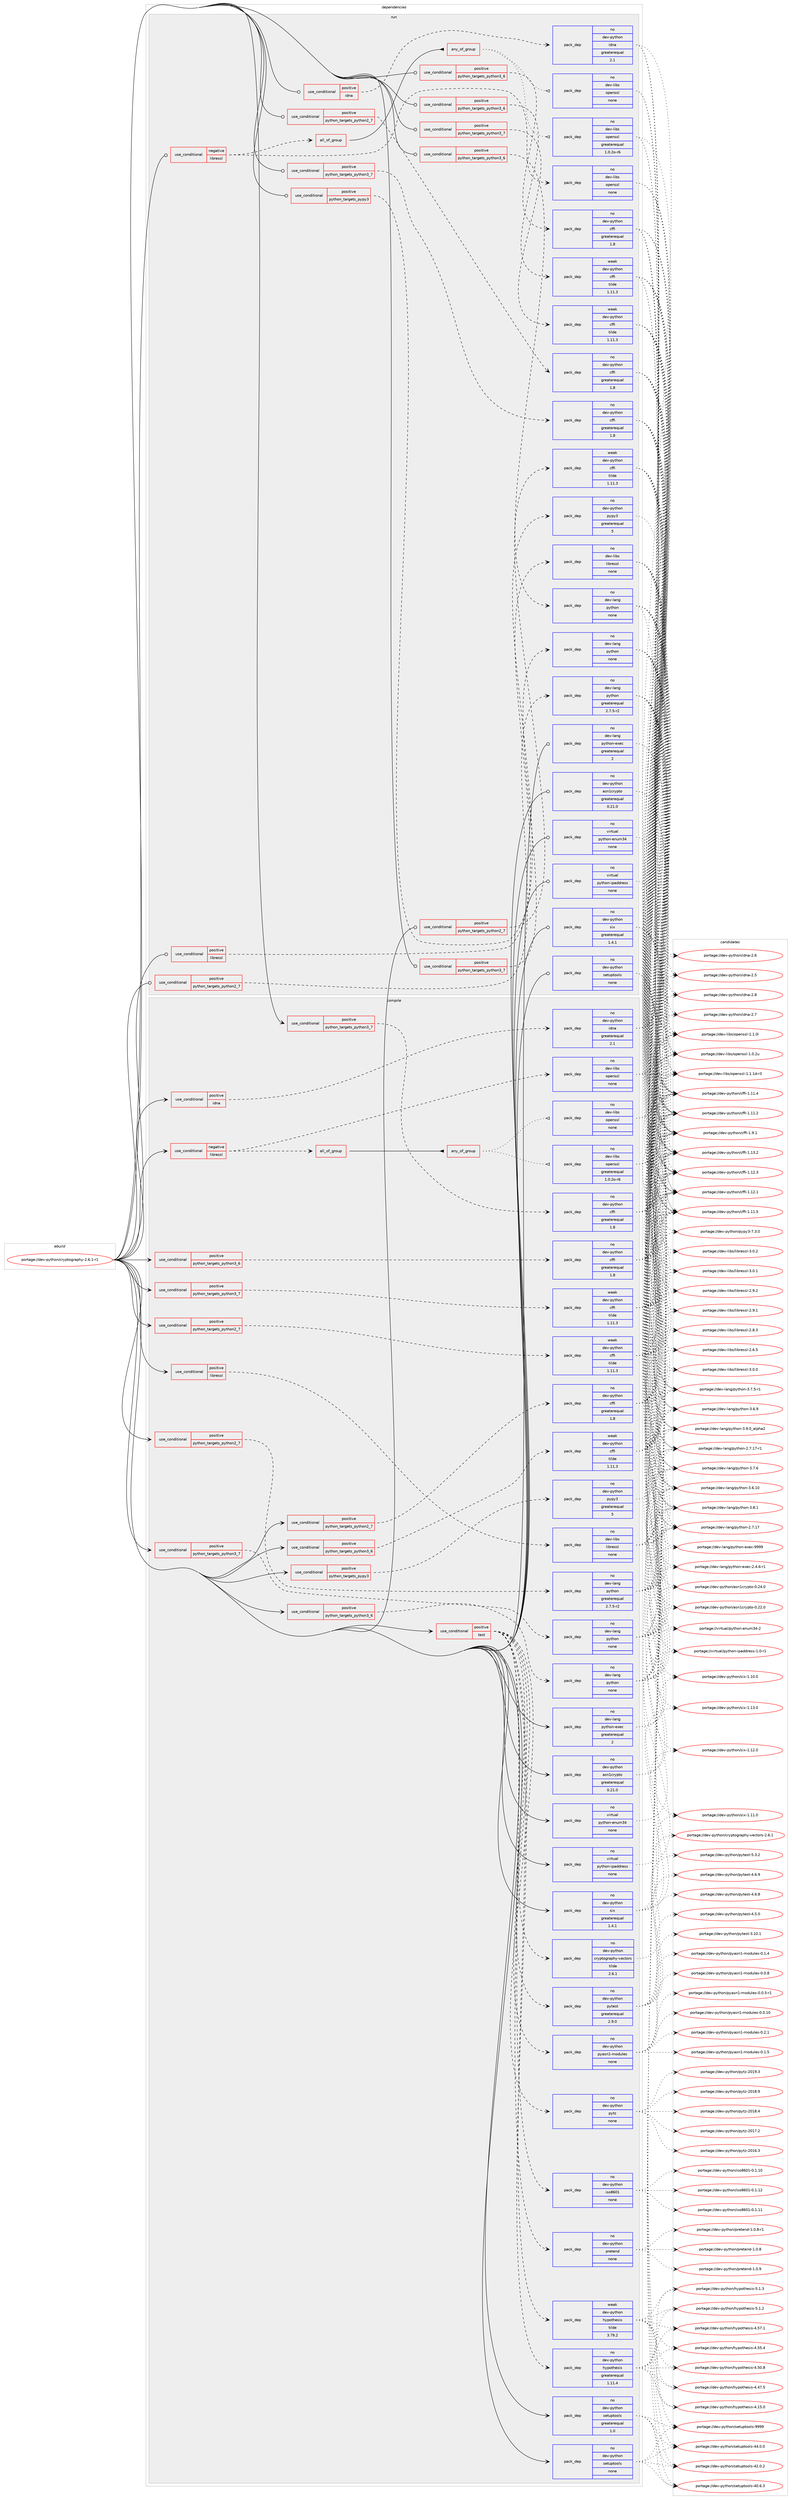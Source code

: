 digraph prolog {

# *************
# Graph options
# *************

newrank=true;
concentrate=true;
compound=true;
graph [rankdir=LR,fontname=Helvetica,fontsize=10,ranksep=1.5];#, ranksep=2.5, nodesep=0.2];
edge  [arrowhead=vee];
node  [fontname=Helvetica,fontsize=10];

# **********
# The ebuild
# **********

subgraph cluster_leftcol {
color=gray;
label=<<i>ebuild</i>>;
id [label="portage://dev-python/cryptography-2.6.1-r1", color=red, width=4, href="../dev-python/cryptography-2.6.1-r1.svg"];
}

# ****************
# The dependencies
# ****************

subgraph cluster_midcol {
color=gray;
label=<<i>dependencies</i>>;
subgraph cluster_compile {
fillcolor="#eeeeee";
style=filled;
label=<<i>compile</i>>;
subgraph cond117294 {
dependency465682 [label=<<TABLE BORDER="0" CELLBORDER="1" CELLSPACING="0" CELLPADDING="4"><TR><TD ROWSPAN="3" CELLPADDING="10">use_conditional</TD></TR><TR><TD>negative</TD></TR><TR><TD>libressl</TD></TR></TABLE>>, shape=none, color=red];
subgraph pack343385 {
dependency465683 [label=<<TABLE BORDER="0" CELLBORDER="1" CELLSPACING="0" CELLPADDING="4" WIDTH="220"><TR><TD ROWSPAN="6" CELLPADDING="30">pack_dep</TD></TR><TR><TD WIDTH="110">no</TD></TR><TR><TD>dev-libs</TD></TR><TR><TD>openssl</TD></TR><TR><TD>none</TD></TR><TR><TD></TD></TR></TABLE>>, shape=none, color=blue];
}
dependency465682:e -> dependency465683:w [weight=20,style="dashed",arrowhead="vee"];
subgraph all226 {
dependency465684 [label=<<TABLE BORDER="0" CELLBORDER="1" CELLSPACING="0" CELLPADDING="4"><TR><TD CELLPADDING="10">all_of_group</TD></TR></TABLE>>, shape=none, color=red];subgraph any4780 {
dependency465685 [label=<<TABLE BORDER="0" CELLBORDER="1" CELLSPACING="0" CELLPADDING="4"><TR><TD CELLPADDING="10">any_of_group</TD></TR></TABLE>>, shape=none, color=red];subgraph pack343386 {
dependency465686 [label=<<TABLE BORDER="0" CELLBORDER="1" CELLSPACING="0" CELLPADDING="4" WIDTH="220"><TR><TD ROWSPAN="6" CELLPADDING="30">pack_dep</TD></TR><TR><TD WIDTH="110">no</TD></TR><TR><TD>dev-libs</TD></TR><TR><TD>openssl</TD></TR><TR><TD>none</TD></TR><TR><TD></TD></TR></TABLE>>, shape=none, color=blue];
}
dependency465685:e -> dependency465686:w [weight=20,style="dotted",arrowhead="oinv"];
subgraph pack343387 {
dependency465687 [label=<<TABLE BORDER="0" CELLBORDER="1" CELLSPACING="0" CELLPADDING="4" WIDTH="220"><TR><TD ROWSPAN="6" CELLPADDING="30">pack_dep</TD></TR><TR><TD WIDTH="110">no</TD></TR><TR><TD>dev-libs</TD></TR><TR><TD>openssl</TD></TR><TR><TD>greaterequal</TD></TR><TR><TD>1.0.2o-r6</TD></TR></TABLE>>, shape=none, color=blue];
}
dependency465685:e -> dependency465687:w [weight=20,style="dotted",arrowhead="oinv"];
}
dependency465684:e -> dependency465685:w [weight=20,style="solid",arrowhead="inv"];
}
dependency465682:e -> dependency465684:w [weight=20,style="dashed",arrowhead="vee"];
}
id:e -> dependency465682:w [weight=20,style="solid",arrowhead="vee"];
subgraph cond117295 {
dependency465688 [label=<<TABLE BORDER="0" CELLBORDER="1" CELLSPACING="0" CELLPADDING="4"><TR><TD ROWSPAN="3" CELLPADDING="10">use_conditional</TD></TR><TR><TD>positive</TD></TR><TR><TD>idna</TD></TR></TABLE>>, shape=none, color=red];
subgraph pack343388 {
dependency465689 [label=<<TABLE BORDER="0" CELLBORDER="1" CELLSPACING="0" CELLPADDING="4" WIDTH="220"><TR><TD ROWSPAN="6" CELLPADDING="30">pack_dep</TD></TR><TR><TD WIDTH="110">no</TD></TR><TR><TD>dev-python</TD></TR><TR><TD>idna</TD></TR><TR><TD>greaterequal</TD></TR><TR><TD>2.1</TD></TR></TABLE>>, shape=none, color=blue];
}
dependency465688:e -> dependency465689:w [weight=20,style="dashed",arrowhead="vee"];
}
id:e -> dependency465688:w [weight=20,style="solid",arrowhead="vee"];
subgraph cond117296 {
dependency465690 [label=<<TABLE BORDER="0" CELLBORDER="1" CELLSPACING="0" CELLPADDING="4"><TR><TD ROWSPAN="3" CELLPADDING="10">use_conditional</TD></TR><TR><TD>positive</TD></TR><TR><TD>libressl</TD></TR></TABLE>>, shape=none, color=red];
subgraph pack343389 {
dependency465691 [label=<<TABLE BORDER="0" CELLBORDER="1" CELLSPACING="0" CELLPADDING="4" WIDTH="220"><TR><TD ROWSPAN="6" CELLPADDING="30">pack_dep</TD></TR><TR><TD WIDTH="110">no</TD></TR><TR><TD>dev-libs</TD></TR><TR><TD>libressl</TD></TR><TR><TD>none</TD></TR><TR><TD></TD></TR></TABLE>>, shape=none, color=blue];
}
dependency465690:e -> dependency465691:w [weight=20,style="dashed",arrowhead="vee"];
}
id:e -> dependency465690:w [weight=20,style="solid",arrowhead="vee"];
subgraph cond117297 {
dependency465692 [label=<<TABLE BORDER="0" CELLBORDER="1" CELLSPACING="0" CELLPADDING="4"><TR><TD ROWSPAN="3" CELLPADDING="10">use_conditional</TD></TR><TR><TD>positive</TD></TR><TR><TD>python_targets_pypy3</TD></TR></TABLE>>, shape=none, color=red];
subgraph pack343390 {
dependency465693 [label=<<TABLE BORDER="0" CELLBORDER="1" CELLSPACING="0" CELLPADDING="4" WIDTH="220"><TR><TD ROWSPAN="6" CELLPADDING="30">pack_dep</TD></TR><TR><TD WIDTH="110">no</TD></TR><TR><TD>dev-python</TD></TR><TR><TD>pypy3</TD></TR><TR><TD>greaterequal</TD></TR><TR><TD>5</TD></TR></TABLE>>, shape=none, color=blue];
}
dependency465692:e -> dependency465693:w [weight=20,style="dashed",arrowhead="vee"];
}
id:e -> dependency465692:w [weight=20,style="solid",arrowhead="vee"];
subgraph cond117298 {
dependency465694 [label=<<TABLE BORDER="0" CELLBORDER="1" CELLSPACING="0" CELLPADDING="4"><TR><TD ROWSPAN="3" CELLPADDING="10">use_conditional</TD></TR><TR><TD>positive</TD></TR><TR><TD>python_targets_python2_7</TD></TR></TABLE>>, shape=none, color=red];
subgraph pack343391 {
dependency465695 [label=<<TABLE BORDER="0" CELLBORDER="1" CELLSPACING="0" CELLPADDING="4" WIDTH="220"><TR><TD ROWSPAN="6" CELLPADDING="30">pack_dep</TD></TR><TR><TD WIDTH="110">no</TD></TR><TR><TD>dev-lang</TD></TR><TR><TD>python</TD></TR><TR><TD>greaterequal</TD></TR><TR><TD>2.7.5-r2</TD></TR></TABLE>>, shape=none, color=blue];
}
dependency465694:e -> dependency465695:w [weight=20,style="dashed",arrowhead="vee"];
}
id:e -> dependency465694:w [weight=20,style="solid",arrowhead="vee"];
subgraph cond117299 {
dependency465696 [label=<<TABLE BORDER="0" CELLBORDER="1" CELLSPACING="0" CELLPADDING="4"><TR><TD ROWSPAN="3" CELLPADDING="10">use_conditional</TD></TR><TR><TD>positive</TD></TR><TR><TD>python_targets_python2_7</TD></TR></TABLE>>, shape=none, color=red];
subgraph pack343392 {
dependency465697 [label=<<TABLE BORDER="0" CELLBORDER="1" CELLSPACING="0" CELLPADDING="4" WIDTH="220"><TR><TD ROWSPAN="6" CELLPADDING="30">pack_dep</TD></TR><TR><TD WIDTH="110">no</TD></TR><TR><TD>dev-python</TD></TR><TR><TD>cffi</TD></TR><TR><TD>greaterequal</TD></TR><TR><TD>1.8</TD></TR></TABLE>>, shape=none, color=blue];
}
dependency465696:e -> dependency465697:w [weight=20,style="dashed",arrowhead="vee"];
}
id:e -> dependency465696:w [weight=20,style="solid",arrowhead="vee"];
subgraph cond117300 {
dependency465698 [label=<<TABLE BORDER="0" CELLBORDER="1" CELLSPACING="0" CELLPADDING="4"><TR><TD ROWSPAN="3" CELLPADDING="10">use_conditional</TD></TR><TR><TD>positive</TD></TR><TR><TD>python_targets_python2_7</TD></TR></TABLE>>, shape=none, color=red];
subgraph pack343393 {
dependency465699 [label=<<TABLE BORDER="0" CELLBORDER="1" CELLSPACING="0" CELLPADDING="4" WIDTH="220"><TR><TD ROWSPAN="6" CELLPADDING="30">pack_dep</TD></TR><TR><TD WIDTH="110">weak</TD></TR><TR><TD>dev-python</TD></TR><TR><TD>cffi</TD></TR><TR><TD>tilde</TD></TR><TR><TD>1.11.3</TD></TR></TABLE>>, shape=none, color=blue];
}
dependency465698:e -> dependency465699:w [weight=20,style="dashed",arrowhead="vee"];
}
id:e -> dependency465698:w [weight=20,style="solid",arrowhead="vee"];
subgraph cond117301 {
dependency465700 [label=<<TABLE BORDER="0" CELLBORDER="1" CELLSPACING="0" CELLPADDING="4"><TR><TD ROWSPAN="3" CELLPADDING="10">use_conditional</TD></TR><TR><TD>positive</TD></TR><TR><TD>python_targets_python3_6</TD></TR></TABLE>>, shape=none, color=red];
subgraph pack343394 {
dependency465701 [label=<<TABLE BORDER="0" CELLBORDER="1" CELLSPACING="0" CELLPADDING="4" WIDTH="220"><TR><TD ROWSPAN="6" CELLPADDING="30">pack_dep</TD></TR><TR><TD WIDTH="110">no</TD></TR><TR><TD>dev-lang</TD></TR><TR><TD>python</TD></TR><TR><TD>none</TD></TR><TR><TD></TD></TR></TABLE>>, shape=none, color=blue];
}
dependency465700:e -> dependency465701:w [weight=20,style="dashed",arrowhead="vee"];
}
id:e -> dependency465700:w [weight=20,style="solid",arrowhead="vee"];
subgraph cond117302 {
dependency465702 [label=<<TABLE BORDER="0" CELLBORDER="1" CELLSPACING="0" CELLPADDING="4"><TR><TD ROWSPAN="3" CELLPADDING="10">use_conditional</TD></TR><TR><TD>positive</TD></TR><TR><TD>python_targets_python3_6</TD></TR></TABLE>>, shape=none, color=red];
subgraph pack343395 {
dependency465703 [label=<<TABLE BORDER="0" CELLBORDER="1" CELLSPACING="0" CELLPADDING="4" WIDTH="220"><TR><TD ROWSPAN="6" CELLPADDING="30">pack_dep</TD></TR><TR><TD WIDTH="110">no</TD></TR><TR><TD>dev-python</TD></TR><TR><TD>cffi</TD></TR><TR><TD>greaterequal</TD></TR><TR><TD>1.8</TD></TR></TABLE>>, shape=none, color=blue];
}
dependency465702:e -> dependency465703:w [weight=20,style="dashed",arrowhead="vee"];
}
id:e -> dependency465702:w [weight=20,style="solid",arrowhead="vee"];
subgraph cond117303 {
dependency465704 [label=<<TABLE BORDER="0" CELLBORDER="1" CELLSPACING="0" CELLPADDING="4"><TR><TD ROWSPAN="3" CELLPADDING="10">use_conditional</TD></TR><TR><TD>positive</TD></TR><TR><TD>python_targets_python3_6</TD></TR></TABLE>>, shape=none, color=red];
subgraph pack343396 {
dependency465705 [label=<<TABLE BORDER="0" CELLBORDER="1" CELLSPACING="0" CELLPADDING="4" WIDTH="220"><TR><TD ROWSPAN="6" CELLPADDING="30">pack_dep</TD></TR><TR><TD WIDTH="110">weak</TD></TR><TR><TD>dev-python</TD></TR><TR><TD>cffi</TD></TR><TR><TD>tilde</TD></TR><TR><TD>1.11.3</TD></TR></TABLE>>, shape=none, color=blue];
}
dependency465704:e -> dependency465705:w [weight=20,style="dashed",arrowhead="vee"];
}
id:e -> dependency465704:w [weight=20,style="solid",arrowhead="vee"];
subgraph cond117304 {
dependency465706 [label=<<TABLE BORDER="0" CELLBORDER="1" CELLSPACING="0" CELLPADDING="4"><TR><TD ROWSPAN="3" CELLPADDING="10">use_conditional</TD></TR><TR><TD>positive</TD></TR><TR><TD>python_targets_python3_7</TD></TR></TABLE>>, shape=none, color=red];
subgraph pack343397 {
dependency465707 [label=<<TABLE BORDER="0" CELLBORDER="1" CELLSPACING="0" CELLPADDING="4" WIDTH="220"><TR><TD ROWSPAN="6" CELLPADDING="30">pack_dep</TD></TR><TR><TD WIDTH="110">no</TD></TR><TR><TD>dev-lang</TD></TR><TR><TD>python</TD></TR><TR><TD>none</TD></TR><TR><TD></TD></TR></TABLE>>, shape=none, color=blue];
}
dependency465706:e -> dependency465707:w [weight=20,style="dashed",arrowhead="vee"];
}
id:e -> dependency465706:w [weight=20,style="solid",arrowhead="vee"];
subgraph cond117305 {
dependency465708 [label=<<TABLE BORDER="0" CELLBORDER="1" CELLSPACING="0" CELLPADDING="4"><TR><TD ROWSPAN="3" CELLPADDING="10">use_conditional</TD></TR><TR><TD>positive</TD></TR><TR><TD>python_targets_python3_7</TD></TR></TABLE>>, shape=none, color=red];
subgraph pack343398 {
dependency465709 [label=<<TABLE BORDER="0" CELLBORDER="1" CELLSPACING="0" CELLPADDING="4" WIDTH="220"><TR><TD ROWSPAN="6" CELLPADDING="30">pack_dep</TD></TR><TR><TD WIDTH="110">no</TD></TR><TR><TD>dev-python</TD></TR><TR><TD>cffi</TD></TR><TR><TD>greaterequal</TD></TR><TR><TD>1.8</TD></TR></TABLE>>, shape=none, color=blue];
}
dependency465708:e -> dependency465709:w [weight=20,style="dashed",arrowhead="vee"];
}
id:e -> dependency465708:w [weight=20,style="solid",arrowhead="vee"];
subgraph cond117306 {
dependency465710 [label=<<TABLE BORDER="0" CELLBORDER="1" CELLSPACING="0" CELLPADDING="4"><TR><TD ROWSPAN="3" CELLPADDING="10">use_conditional</TD></TR><TR><TD>positive</TD></TR><TR><TD>python_targets_python3_7</TD></TR></TABLE>>, shape=none, color=red];
subgraph pack343399 {
dependency465711 [label=<<TABLE BORDER="0" CELLBORDER="1" CELLSPACING="0" CELLPADDING="4" WIDTH="220"><TR><TD ROWSPAN="6" CELLPADDING="30">pack_dep</TD></TR><TR><TD WIDTH="110">weak</TD></TR><TR><TD>dev-python</TD></TR><TR><TD>cffi</TD></TR><TR><TD>tilde</TD></TR><TR><TD>1.11.3</TD></TR></TABLE>>, shape=none, color=blue];
}
dependency465710:e -> dependency465711:w [weight=20,style="dashed",arrowhead="vee"];
}
id:e -> dependency465710:w [weight=20,style="solid",arrowhead="vee"];
subgraph cond117307 {
dependency465712 [label=<<TABLE BORDER="0" CELLBORDER="1" CELLSPACING="0" CELLPADDING="4"><TR><TD ROWSPAN="3" CELLPADDING="10">use_conditional</TD></TR><TR><TD>positive</TD></TR><TR><TD>test</TD></TR></TABLE>>, shape=none, color=red];
subgraph pack343400 {
dependency465713 [label=<<TABLE BORDER="0" CELLBORDER="1" CELLSPACING="0" CELLPADDING="4" WIDTH="220"><TR><TD ROWSPAN="6" CELLPADDING="30">pack_dep</TD></TR><TR><TD WIDTH="110">no</TD></TR><TR><TD>dev-python</TD></TR><TR><TD>cryptography-vectors</TD></TR><TR><TD>tilde</TD></TR><TR><TD>2.6.1</TD></TR></TABLE>>, shape=none, color=blue];
}
dependency465712:e -> dependency465713:w [weight=20,style="dashed",arrowhead="vee"];
subgraph pack343401 {
dependency465714 [label=<<TABLE BORDER="0" CELLBORDER="1" CELLSPACING="0" CELLPADDING="4" WIDTH="220"><TR><TD ROWSPAN="6" CELLPADDING="30">pack_dep</TD></TR><TR><TD WIDTH="110">no</TD></TR><TR><TD>dev-python</TD></TR><TR><TD>pretend</TD></TR><TR><TD>none</TD></TR><TR><TD></TD></TR></TABLE>>, shape=none, color=blue];
}
dependency465712:e -> dependency465714:w [weight=20,style="dashed",arrowhead="vee"];
subgraph pack343402 {
dependency465715 [label=<<TABLE BORDER="0" CELLBORDER="1" CELLSPACING="0" CELLPADDING="4" WIDTH="220"><TR><TD ROWSPAN="6" CELLPADDING="30">pack_dep</TD></TR><TR><TD WIDTH="110">no</TD></TR><TR><TD>dev-python</TD></TR><TR><TD>iso8601</TD></TR><TR><TD>none</TD></TR><TR><TD></TD></TR></TABLE>>, shape=none, color=blue];
}
dependency465712:e -> dependency465715:w [weight=20,style="dashed",arrowhead="vee"];
subgraph pack343403 {
dependency465716 [label=<<TABLE BORDER="0" CELLBORDER="1" CELLSPACING="0" CELLPADDING="4" WIDTH="220"><TR><TD ROWSPAN="6" CELLPADDING="30">pack_dep</TD></TR><TR><TD WIDTH="110">no</TD></TR><TR><TD>dev-python</TD></TR><TR><TD>pytz</TD></TR><TR><TD>none</TD></TR><TR><TD></TD></TR></TABLE>>, shape=none, color=blue];
}
dependency465712:e -> dependency465716:w [weight=20,style="dashed",arrowhead="vee"];
subgraph pack343404 {
dependency465717 [label=<<TABLE BORDER="0" CELLBORDER="1" CELLSPACING="0" CELLPADDING="4" WIDTH="220"><TR><TD ROWSPAN="6" CELLPADDING="30">pack_dep</TD></TR><TR><TD WIDTH="110">no</TD></TR><TR><TD>dev-python</TD></TR><TR><TD>hypothesis</TD></TR><TR><TD>greaterequal</TD></TR><TR><TD>1.11.4</TD></TR></TABLE>>, shape=none, color=blue];
}
dependency465712:e -> dependency465717:w [weight=20,style="dashed",arrowhead="vee"];
subgraph pack343405 {
dependency465718 [label=<<TABLE BORDER="0" CELLBORDER="1" CELLSPACING="0" CELLPADDING="4" WIDTH="220"><TR><TD ROWSPAN="6" CELLPADDING="30">pack_dep</TD></TR><TR><TD WIDTH="110">weak</TD></TR><TR><TD>dev-python</TD></TR><TR><TD>hypothesis</TD></TR><TR><TD>tilde</TD></TR><TR><TD>3.79.2</TD></TR></TABLE>>, shape=none, color=blue];
}
dependency465712:e -> dependency465718:w [weight=20,style="dashed",arrowhead="vee"];
subgraph pack343406 {
dependency465719 [label=<<TABLE BORDER="0" CELLBORDER="1" CELLSPACING="0" CELLPADDING="4" WIDTH="220"><TR><TD ROWSPAN="6" CELLPADDING="30">pack_dep</TD></TR><TR><TD WIDTH="110">no</TD></TR><TR><TD>dev-python</TD></TR><TR><TD>pyasn1-modules</TD></TR><TR><TD>none</TD></TR><TR><TD></TD></TR></TABLE>>, shape=none, color=blue];
}
dependency465712:e -> dependency465719:w [weight=20,style="dashed",arrowhead="vee"];
subgraph pack343407 {
dependency465720 [label=<<TABLE BORDER="0" CELLBORDER="1" CELLSPACING="0" CELLPADDING="4" WIDTH="220"><TR><TD ROWSPAN="6" CELLPADDING="30">pack_dep</TD></TR><TR><TD WIDTH="110">no</TD></TR><TR><TD>dev-python</TD></TR><TR><TD>pytest</TD></TR><TR><TD>greaterequal</TD></TR><TR><TD>2.9.0</TD></TR></TABLE>>, shape=none, color=blue];
}
dependency465712:e -> dependency465720:w [weight=20,style="dashed",arrowhead="vee"];
}
id:e -> dependency465712:w [weight=20,style="solid",arrowhead="vee"];
subgraph pack343408 {
dependency465721 [label=<<TABLE BORDER="0" CELLBORDER="1" CELLSPACING="0" CELLPADDING="4" WIDTH="220"><TR><TD ROWSPAN="6" CELLPADDING="30">pack_dep</TD></TR><TR><TD WIDTH="110">no</TD></TR><TR><TD>dev-lang</TD></TR><TR><TD>python-exec</TD></TR><TR><TD>greaterequal</TD></TR><TR><TD>2</TD></TR></TABLE>>, shape=none, color=blue];
}
id:e -> dependency465721:w [weight=20,style="solid",arrowhead="vee"];
subgraph pack343409 {
dependency465722 [label=<<TABLE BORDER="0" CELLBORDER="1" CELLSPACING="0" CELLPADDING="4" WIDTH="220"><TR><TD ROWSPAN="6" CELLPADDING="30">pack_dep</TD></TR><TR><TD WIDTH="110">no</TD></TR><TR><TD>dev-python</TD></TR><TR><TD>asn1crypto</TD></TR><TR><TD>greaterequal</TD></TR><TR><TD>0.21.0</TD></TR></TABLE>>, shape=none, color=blue];
}
id:e -> dependency465722:w [weight=20,style="solid",arrowhead="vee"];
subgraph pack343410 {
dependency465723 [label=<<TABLE BORDER="0" CELLBORDER="1" CELLSPACING="0" CELLPADDING="4" WIDTH="220"><TR><TD ROWSPAN="6" CELLPADDING="30">pack_dep</TD></TR><TR><TD WIDTH="110">no</TD></TR><TR><TD>dev-python</TD></TR><TR><TD>setuptools</TD></TR><TR><TD>greaterequal</TD></TR><TR><TD>1.0</TD></TR></TABLE>>, shape=none, color=blue];
}
id:e -> dependency465723:w [weight=20,style="solid",arrowhead="vee"];
subgraph pack343411 {
dependency465724 [label=<<TABLE BORDER="0" CELLBORDER="1" CELLSPACING="0" CELLPADDING="4" WIDTH="220"><TR><TD ROWSPAN="6" CELLPADDING="30">pack_dep</TD></TR><TR><TD WIDTH="110">no</TD></TR><TR><TD>dev-python</TD></TR><TR><TD>setuptools</TD></TR><TR><TD>none</TD></TR><TR><TD></TD></TR></TABLE>>, shape=none, color=blue];
}
id:e -> dependency465724:w [weight=20,style="solid",arrowhead="vee"];
subgraph pack343412 {
dependency465725 [label=<<TABLE BORDER="0" CELLBORDER="1" CELLSPACING="0" CELLPADDING="4" WIDTH="220"><TR><TD ROWSPAN="6" CELLPADDING="30">pack_dep</TD></TR><TR><TD WIDTH="110">no</TD></TR><TR><TD>dev-python</TD></TR><TR><TD>six</TD></TR><TR><TD>greaterequal</TD></TR><TR><TD>1.4.1</TD></TR></TABLE>>, shape=none, color=blue];
}
id:e -> dependency465725:w [weight=20,style="solid",arrowhead="vee"];
subgraph pack343413 {
dependency465726 [label=<<TABLE BORDER="0" CELLBORDER="1" CELLSPACING="0" CELLPADDING="4" WIDTH="220"><TR><TD ROWSPAN="6" CELLPADDING="30">pack_dep</TD></TR><TR><TD WIDTH="110">no</TD></TR><TR><TD>virtual</TD></TR><TR><TD>python-enum34</TD></TR><TR><TD>none</TD></TR><TR><TD></TD></TR></TABLE>>, shape=none, color=blue];
}
id:e -> dependency465726:w [weight=20,style="solid",arrowhead="vee"];
subgraph pack343414 {
dependency465727 [label=<<TABLE BORDER="0" CELLBORDER="1" CELLSPACING="0" CELLPADDING="4" WIDTH="220"><TR><TD ROWSPAN="6" CELLPADDING="30">pack_dep</TD></TR><TR><TD WIDTH="110">no</TD></TR><TR><TD>virtual</TD></TR><TR><TD>python-ipaddress</TD></TR><TR><TD>none</TD></TR><TR><TD></TD></TR></TABLE>>, shape=none, color=blue];
}
id:e -> dependency465727:w [weight=20,style="solid",arrowhead="vee"];
}
subgraph cluster_compileandrun {
fillcolor="#eeeeee";
style=filled;
label=<<i>compile and run</i>>;
}
subgraph cluster_run {
fillcolor="#eeeeee";
style=filled;
label=<<i>run</i>>;
subgraph cond117308 {
dependency465728 [label=<<TABLE BORDER="0" CELLBORDER="1" CELLSPACING="0" CELLPADDING="4"><TR><TD ROWSPAN="3" CELLPADDING="10">use_conditional</TD></TR><TR><TD>negative</TD></TR><TR><TD>libressl</TD></TR></TABLE>>, shape=none, color=red];
subgraph pack343415 {
dependency465729 [label=<<TABLE BORDER="0" CELLBORDER="1" CELLSPACING="0" CELLPADDING="4" WIDTH="220"><TR><TD ROWSPAN="6" CELLPADDING="30">pack_dep</TD></TR><TR><TD WIDTH="110">no</TD></TR><TR><TD>dev-libs</TD></TR><TR><TD>openssl</TD></TR><TR><TD>none</TD></TR><TR><TD></TD></TR></TABLE>>, shape=none, color=blue];
}
dependency465728:e -> dependency465729:w [weight=20,style="dashed",arrowhead="vee"];
subgraph all227 {
dependency465730 [label=<<TABLE BORDER="0" CELLBORDER="1" CELLSPACING="0" CELLPADDING="4"><TR><TD CELLPADDING="10">all_of_group</TD></TR></TABLE>>, shape=none, color=red];subgraph any4781 {
dependency465731 [label=<<TABLE BORDER="0" CELLBORDER="1" CELLSPACING="0" CELLPADDING="4"><TR><TD CELLPADDING="10">any_of_group</TD></TR></TABLE>>, shape=none, color=red];subgraph pack343416 {
dependency465732 [label=<<TABLE BORDER="0" CELLBORDER="1" CELLSPACING="0" CELLPADDING="4" WIDTH="220"><TR><TD ROWSPAN="6" CELLPADDING="30">pack_dep</TD></TR><TR><TD WIDTH="110">no</TD></TR><TR><TD>dev-libs</TD></TR><TR><TD>openssl</TD></TR><TR><TD>none</TD></TR><TR><TD></TD></TR></TABLE>>, shape=none, color=blue];
}
dependency465731:e -> dependency465732:w [weight=20,style="dotted",arrowhead="oinv"];
subgraph pack343417 {
dependency465733 [label=<<TABLE BORDER="0" CELLBORDER="1" CELLSPACING="0" CELLPADDING="4" WIDTH="220"><TR><TD ROWSPAN="6" CELLPADDING="30">pack_dep</TD></TR><TR><TD WIDTH="110">no</TD></TR><TR><TD>dev-libs</TD></TR><TR><TD>openssl</TD></TR><TR><TD>greaterequal</TD></TR><TR><TD>1.0.2o-r6</TD></TR></TABLE>>, shape=none, color=blue];
}
dependency465731:e -> dependency465733:w [weight=20,style="dotted",arrowhead="oinv"];
}
dependency465730:e -> dependency465731:w [weight=20,style="solid",arrowhead="inv"];
}
dependency465728:e -> dependency465730:w [weight=20,style="dashed",arrowhead="vee"];
}
id:e -> dependency465728:w [weight=20,style="solid",arrowhead="odot"];
subgraph cond117309 {
dependency465734 [label=<<TABLE BORDER="0" CELLBORDER="1" CELLSPACING="0" CELLPADDING="4"><TR><TD ROWSPAN="3" CELLPADDING="10">use_conditional</TD></TR><TR><TD>positive</TD></TR><TR><TD>idna</TD></TR></TABLE>>, shape=none, color=red];
subgraph pack343418 {
dependency465735 [label=<<TABLE BORDER="0" CELLBORDER="1" CELLSPACING="0" CELLPADDING="4" WIDTH="220"><TR><TD ROWSPAN="6" CELLPADDING="30">pack_dep</TD></TR><TR><TD WIDTH="110">no</TD></TR><TR><TD>dev-python</TD></TR><TR><TD>idna</TD></TR><TR><TD>greaterequal</TD></TR><TR><TD>2.1</TD></TR></TABLE>>, shape=none, color=blue];
}
dependency465734:e -> dependency465735:w [weight=20,style="dashed",arrowhead="vee"];
}
id:e -> dependency465734:w [weight=20,style="solid",arrowhead="odot"];
subgraph cond117310 {
dependency465736 [label=<<TABLE BORDER="0" CELLBORDER="1" CELLSPACING="0" CELLPADDING="4"><TR><TD ROWSPAN="3" CELLPADDING="10">use_conditional</TD></TR><TR><TD>positive</TD></TR><TR><TD>libressl</TD></TR></TABLE>>, shape=none, color=red];
subgraph pack343419 {
dependency465737 [label=<<TABLE BORDER="0" CELLBORDER="1" CELLSPACING="0" CELLPADDING="4" WIDTH="220"><TR><TD ROWSPAN="6" CELLPADDING="30">pack_dep</TD></TR><TR><TD WIDTH="110">no</TD></TR><TR><TD>dev-libs</TD></TR><TR><TD>libressl</TD></TR><TR><TD>none</TD></TR><TR><TD></TD></TR></TABLE>>, shape=none, color=blue];
}
dependency465736:e -> dependency465737:w [weight=20,style="dashed",arrowhead="vee"];
}
id:e -> dependency465736:w [weight=20,style="solid",arrowhead="odot"];
subgraph cond117311 {
dependency465738 [label=<<TABLE BORDER="0" CELLBORDER="1" CELLSPACING="0" CELLPADDING="4"><TR><TD ROWSPAN="3" CELLPADDING="10">use_conditional</TD></TR><TR><TD>positive</TD></TR><TR><TD>python_targets_pypy3</TD></TR></TABLE>>, shape=none, color=red];
subgraph pack343420 {
dependency465739 [label=<<TABLE BORDER="0" CELLBORDER="1" CELLSPACING="0" CELLPADDING="4" WIDTH="220"><TR><TD ROWSPAN="6" CELLPADDING="30">pack_dep</TD></TR><TR><TD WIDTH="110">no</TD></TR><TR><TD>dev-python</TD></TR><TR><TD>pypy3</TD></TR><TR><TD>greaterequal</TD></TR><TR><TD>5</TD></TR></TABLE>>, shape=none, color=blue];
}
dependency465738:e -> dependency465739:w [weight=20,style="dashed",arrowhead="vee"];
}
id:e -> dependency465738:w [weight=20,style="solid",arrowhead="odot"];
subgraph cond117312 {
dependency465740 [label=<<TABLE BORDER="0" CELLBORDER="1" CELLSPACING="0" CELLPADDING="4"><TR><TD ROWSPAN="3" CELLPADDING="10">use_conditional</TD></TR><TR><TD>positive</TD></TR><TR><TD>python_targets_python2_7</TD></TR></TABLE>>, shape=none, color=red];
subgraph pack343421 {
dependency465741 [label=<<TABLE BORDER="0" CELLBORDER="1" CELLSPACING="0" CELLPADDING="4" WIDTH="220"><TR><TD ROWSPAN="6" CELLPADDING="30">pack_dep</TD></TR><TR><TD WIDTH="110">no</TD></TR><TR><TD>dev-lang</TD></TR><TR><TD>python</TD></TR><TR><TD>greaterequal</TD></TR><TR><TD>2.7.5-r2</TD></TR></TABLE>>, shape=none, color=blue];
}
dependency465740:e -> dependency465741:w [weight=20,style="dashed",arrowhead="vee"];
}
id:e -> dependency465740:w [weight=20,style="solid",arrowhead="odot"];
subgraph cond117313 {
dependency465742 [label=<<TABLE BORDER="0" CELLBORDER="1" CELLSPACING="0" CELLPADDING="4"><TR><TD ROWSPAN="3" CELLPADDING="10">use_conditional</TD></TR><TR><TD>positive</TD></TR><TR><TD>python_targets_python2_7</TD></TR></TABLE>>, shape=none, color=red];
subgraph pack343422 {
dependency465743 [label=<<TABLE BORDER="0" CELLBORDER="1" CELLSPACING="0" CELLPADDING="4" WIDTH="220"><TR><TD ROWSPAN="6" CELLPADDING="30">pack_dep</TD></TR><TR><TD WIDTH="110">no</TD></TR><TR><TD>dev-python</TD></TR><TR><TD>cffi</TD></TR><TR><TD>greaterequal</TD></TR><TR><TD>1.8</TD></TR></TABLE>>, shape=none, color=blue];
}
dependency465742:e -> dependency465743:w [weight=20,style="dashed",arrowhead="vee"];
}
id:e -> dependency465742:w [weight=20,style="solid",arrowhead="odot"];
subgraph cond117314 {
dependency465744 [label=<<TABLE BORDER="0" CELLBORDER="1" CELLSPACING="0" CELLPADDING="4"><TR><TD ROWSPAN="3" CELLPADDING="10">use_conditional</TD></TR><TR><TD>positive</TD></TR><TR><TD>python_targets_python2_7</TD></TR></TABLE>>, shape=none, color=red];
subgraph pack343423 {
dependency465745 [label=<<TABLE BORDER="0" CELLBORDER="1" CELLSPACING="0" CELLPADDING="4" WIDTH="220"><TR><TD ROWSPAN="6" CELLPADDING="30">pack_dep</TD></TR><TR><TD WIDTH="110">weak</TD></TR><TR><TD>dev-python</TD></TR><TR><TD>cffi</TD></TR><TR><TD>tilde</TD></TR><TR><TD>1.11.3</TD></TR></TABLE>>, shape=none, color=blue];
}
dependency465744:e -> dependency465745:w [weight=20,style="dashed",arrowhead="vee"];
}
id:e -> dependency465744:w [weight=20,style="solid",arrowhead="odot"];
subgraph cond117315 {
dependency465746 [label=<<TABLE BORDER="0" CELLBORDER="1" CELLSPACING="0" CELLPADDING="4"><TR><TD ROWSPAN="3" CELLPADDING="10">use_conditional</TD></TR><TR><TD>positive</TD></TR><TR><TD>python_targets_python3_6</TD></TR></TABLE>>, shape=none, color=red];
subgraph pack343424 {
dependency465747 [label=<<TABLE BORDER="0" CELLBORDER="1" CELLSPACING="0" CELLPADDING="4" WIDTH="220"><TR><TD ROWSPAN="6" CELLPADDING="30">pack_dep</TD></TR><TR><TD WIDTH="110">no</TD></TR><TR><TD>dev-lang</TD></TR><TR><TD>python</TD></TR><TR><TD>none</TD></TR><TR><TD></TD></TR></TABLE>>, shape=none, color=blue];
}
dependency465746:e -> dependency465747:w [weight=20,style="dashed",arrowhead="vee"];
}
id:e -> dependency465746:w [weight=20,style="solid",arrowhead="odot"];
subgraph cond117316 {
dependency465748 [label=<<TABLE BORDER="0" CELLBORDER="1" CELLSPACING="0" CELLPADDING="4"><TR><TD ROWSPAN="3" CELLPADDING="10">use_conditional</TD></TR><TR><TD>positive</TD></TR><TR><TD>python_targets_python3_6</TD></TR></TABLE>>, shape=none, color=red];
subgraph pack343425 {
dependency465749 [label=<<TABLE BORDER="0" CELLBORDER="1" CELLSPACING="0" CELLPADDING="4" WIDTH="220"><TR><TD ROWSPAN="6" CELLPADDING="30">pack_dep</TD></TR><TR><TD WIDTH="110">no</TD></TR><TR><TD>dev-python</TD></TR><TR><TD>cffi</TD></TR><TR><TD>greaterequal</TD></TR><TR><TD>1.8</TD></TR></TABLE>>, shape=none, color=blue];
}
dependency465748:e -> dependency465749:w [weight=20,style="dashed",arrowhead="vee"];
}
id:e -> dependency465748:w [weight=20,style="solid",arrowhead="odot"];
subgraph cond117317 {
dependency465750 [label=<<TABLE BORDER="0" CELLBORDER="1" CELLSPACING="0" CELLPADDING="4"><TR><TD ROWSPAN="3" CELLPADDING="10">use_conditional</TD></TR><TR><TD>positive</TD></TR><TR><TD>python_targets_python3_6</TD></TR></TABLE>>, shape=none, color=red];
subgraph pack343426 {
dependency465751 [label=<<TABLE BORDER="0" CELLBORDER="1" CELLSPACING="0" CELLPADDING="4" WIDTH="220"><TR><TD ROWSPAN="6" CELLPADDING="30">pack_dep</TD></TR><TR><TD WIDTH="110">weak</TD></TR><TR><TD>dev-python</TD></TR><TR><TD>cffi</TD></TR><TR><TD>tilde</TD></TR><TR><TD>1.11.3</TD></TR></TABLE>>, shape=none, color=blue];
}
dependency465750:e -> dependency465751:w [weight=20,style="dashed",arrowhead="vee"];
}
id:e -> dependency465750:w [weight=20,style="solid",arrowhead="odot"];
subgraph cond117318 {
dependency465752 [label=<<TABLE BORDER="0" CELLBORDER="1" CELLSPACING="0" CELLPADDING="4"><TR><TD ROWSPAN="3" CELLPADDING="10">use_conditional</TD></TR><TR><TD>positive</TD></TR><TR><TD>python_targets_python3_7</TD></TR></TABLE>>, shape=none, color=red];
subgraph pack343427 {
dependency465753 [label=<<TABLE BORDER="0" CELLBORDER="1" CELLSPACING="0" CELLPADDING="4" WIDTH="220"><TR><TD ROWSPAN="6" CELLPADDING="30">pack_dep</TD></TR><TR><TD WIDTH="110">no</TD></TR><TR><TD>dev-lang</TD></TR><TR><TD>python</TD></TR><TR><TD>none</TD></TR><TR><TD></TD></TR></TABLE>>, shape=none, color=blue];
}
dependency465752:e -> dependency465753:w [weight=20,style="dashed",arrowhead="vee"];
}
id:e -> dependency465752:w [weight=20,style="solid",arrowhead="odot"];
subgraph cond117319 {
dependency465754 [label=<<TABLE BORDER="0" CELLBORDER="1" CELLSPACING="0" CELLPADDING="4"><TR><TD ROWSPAN="3" CELLPADDING="10">use_conditional</TD></TR><TR><TD>positive</TD></TR><TR><TD>python_targets_python3_7</TD></TR></TABLE>>, shape=none, color=red];
subgraph pack343428 {
dependency465755 [label=<<TABLE BORDER="0" CELLBORDER="1" CELLSPACING="0" CELLPADDING="4" WIDTH="220"><TR><TD ROWSPAN="6" CELLPADDING="30">pack_dep</TD></TR><TR><TD WIDTH="110">no</TD></TR><TR><TD>dev-python</TD></TR><TR><TD>cffi</TD></TR><TR><TD>greaterequal</TD></TR><TR><TD>1.8</TD></TR></TABLE>>, shape=none, color=blue];
}
dependency465754:e -> dependency465755:w [weight=20,style="dashed",arrowhead="vee"];
}
id:e -> dependency465754:w [weight=20,style="solid",arrowhead="odot"];
subgraph cond117320 {
dependency465756 [label=<<TABLE BORDER="0" CELLBORDER="1" CELLSPACING="0" CELLPADDING="4"><TR><TD ROWSPAN="3" CELLPADDING="10">use_conditional</TD></TR><TR><TD>positive</TD></TR><TR><TD>python_targets_python3_7</TD></TR></TABLE>>, shape=none, color=red];
subgraph pack343429 {
dependency465757 [label=<<TABLE BORDER="0" CELLBORDER="1" CELLSPACING="0" CELLPADDING="4" WIDTH="220"><TR><TD ROWSPAN="6" CELLPADDING="30">pack_dep</TD></TR><TR><TD WIDTH="110">weak</TD></TR><TR><TD>dev-python</TD></TR><TR><TD>cffi</TD></TR><TR><TD>tilde</TD></TR><TR><TD>1.11.3</TD></TR></TABLE>>, shape=none, color=blue];
}
dependency465756:e -> dependency465757:w [weight=20,style="dashed",arrowhead="vee"];
}
id:e -> dependency465756:w [weight=20,style="solid",arrowhead="odot"];
subgraph pack343430 {
dependency465758 [label=<<TABLE BORDER="0" CELLBORDER="1" CELLSPACING="0" CELLPADDING="4" WIDTH="220"><TR><TD ROWSPAN="6" CELLPADDING="30">pack_dep</TD></TR><TR><TD WIDTH="110">no</TD></TR><TR><TD>dev-lang</TD></TR><TR><TD>python-exec</TD></TR><TR><TD>greaterequal</TD></TR><TR><TD>2</TD></TR></TABLE>>, shape=none, color=blue];
}
id:e -> dependency465758:w [weight=20,style="solid",arrowhead="odot"];
subgraph pack343431 {
dependency465759 [label=<<TABLE BORDER="0" CELLBORDER="1" CELLSPACING="0" CELLPADDING="4" WIDTH="220"><TR><TD ROWSPAN="6" CELLPADDING="30">pack_dep</TD></TR><TR><TD WIDTH="110">no</TD></TR><TR><TD>dev-python</TD></TR><TR><TD>asn1crypto</TD></TR><TR><TD>greaterequal</TD></TR><TR><TD>0.21.0</TD></TR></TABLE>>, shape=none, color=blue];
}
id:e -> dependency465759:w [weight=20,style="solid",arrowhead="odot"];
subgraph pack343432 {
dependency465760 [label=<<TABLE BORDER="0" CELLBORDER="1" CELLSPACING="0" CELLPADDING="4" WIDTH="220"><TR><TD ROWSPAN="6" CELLPADDING="30">pack_dep</TD></TR><TR><TD WIDTH="110">no</TD></TR><TR><TD>dev-python</TD></TR><TR><TD>setuptools</TD></TR><TR><TD>none</TD></TR><TR><TD></TD></TR></TABLE>>, shape=none, color=blue];
}
id:e -> dependency465760:w [weight=20,style="solid",arrowhead="odot"];
subgraph pack343433 {
dependency465761 [label=<<TABLE BORDER="0" CELLBORDER="1" CELLSPACING="0" CELLPADDING="4" WIDTH="220"><TR><TD ROWSPAN="6" CELLPADDING="30">pack_dep</TD></TR><TR><TD WIDTH="110">no</TD></TR><TR><TD>dev-python</TD></TR><TR><TD>six</TD></TR><TR><TD>greaterequal</TD></TR><TR><TD>1.4.1</TD></TR></TABLE>>, shape=none, color=blue];
}
id:e -> dependency465761:w [weight=20,style="solid",arrowhead="odot"];
subgraph pack343434 {
dependency465762 [label=<<TABLE BORDER="0" CELLBORDER="1" CELLSPACING="0" CELLPADDING="4" WIDTH="220"><TR><TD ROWSPAN="6" CELLPADDING="30">pack_dep</TD></TR><TR><TD WIDTH="110">no</TD></TR><TR><TD>virtual</TD></TR><TR><TD>python-enum34</TD></TR><TR><TD>none</TD></TR><TR><TD></TD></TR></TABLE>>, shape=none, color=blue];
}
id:e -> dependency465762:w [weight=20,style="solid",arrowhead="odot"];
subgraph pack343435 {
dependency465763 [label=<<TABLE BORDER="0" CELLBORDER="1" CELLSPACING="0" CELLPADDING="4" WIDTH="220"><TR><TD ROWSPAN="6" CELLPADDING="30">pack_dep</TD></TR><TR><TD WIDTH="110">no</TD></TR><TR><TD>virtual</TD></TR><TR><TD>python-ipaddress</TD></TR><TR><TD>none</TD></TR><TR><TD></TD></TR></TABLE>>, shape=none, color=blue];
}
id:e -> dependency465763:w [weight=20,style="solid",arrowhead="odot"];
}
}

# **************
# The candidates
# **************

subgraph cluster_choices {
rank=same;
color=gray;
label=<<i>candidates</i>>;

subgraph choice343385 {
color=black;
nodesep=1;
choice1001011184510810598115471111121011101151151084549464946491004511451 [label="portage://dev-libs/openssl-1.1.1d-r3", color=red, width=4,href="../dev-libs/openssl-1.1.1d-r3.svg"];
choice100101118451081059811547111112101110115115108454946494648108 [label="portage://dev-libs/openssl-1.1.0l", color=red, width=4,href="../dev-libs/openssl-1.1.0l.svg"];
choice100101118451081059811547111112101110115115108454946484650117 [label="portage://dev-libs/openssl-1.0.2u", color=red, width=4,href="../dev-libs/openssl-1.0.2u.svg"];
dependency465683:e -> choice1001011184510810598115471111121011101151151084549464946491004511451:w [style=dotted,weight="100"];
dependency465683:e -> choice100101118451081059811547111112101110115115108454946494648108:w [style=dotted,weight="100"];
dependency465683:e -> choice100101118451081059811547111112101110115115108454946484650117:w [style=dotted,weight="100"];
}
subgraph choice343386 {
color=black;
nodesep=1;
choice1001011184510810598115471111121011101151151084549464946491004511451 [label="portage://dev-libs/openssl-1.1.1d-r3", color=red, width=4,href="../dev-libs/openssl-1.1.1d-r3.svg"];
choice100101118451081059811547111112101110115115108454946494648108 [label="portage://dev-libs/openssl-1.1.0l", color=red, width=4,href="../dev-libs/openssl-1.1.0l.svg"];
choice100101118451081059811547111112101110115115108454946484650117 [label="portage://dev-libs/openssl-1.0.2u", color=red, width=4,href="../dev-libs/openssl-1.0.2u.svg"];
dependency465686:e -> choice1001011184510810598115471111121011101151151084549464946491004511451:w [style=dotted,weight="100"];
dependency465686:e -> choice100101118451081059811547111112101110115115108454946494648108:w [style=dotted,weight="100"];
dependency465686:e -> choice100101118451081059811547111112101110115115108454946484650117:w [style=dotted,weight="100"];
}
subgraph choice343387 {
color=black;
nodesep=1;
choice1001011184510810598115471111121011101151151084549464946491004511451 [label="portage://dev-libs/openssl-1.1.1d-r3", color=red, width=4,href="../dev-libs/openssl-1.1.1d-r3.svg"];
choice100101118451081059811547111112101110115115108454946494648108 [label="portage://dev-libs/openssl-1.1.0l", color=red, width=4,href="../dev-libs/openssl-1.1.0l.svg"];
choice100101118451081059811547111112101110115115108454946484650117 [label="portage://dev-libs/openssl-1.0.2u", color=red, width=4,href="../dev-libs/openssl-1.0.2u.svg"];
dependency465687:e -> choice1001011184510810598115471111121011101151151084549464946491004511451:w [style=dotted,weight="100"];
dependency465687:e -> choice100101118451081059811547111112101110115115108454946494648108:w [style=dotted,weight="100"];
dependency465687:e -> choice100101118451081059811547111112101110115115108454946484650117:w [style=dotted,weight="100"];
}
subgraph choice343388 {
color=black;
nodesep=1;
choice10010111845112121116104111110471051001109745504656 [label="portage://dev-python/idna-2.8", color=red, width=4,href="../dev-python/idna-2.8.svg"];
choice10010111845112121116104111110471051001109745504655 [label="portage://dev-python/idna-2.7", color=red, width=4,href="../dev-python/idna-2.7.svg"];
choice10010111845112121116104111110471051001109745504654 [label="portage://dev-python/idna-2.6", color=red, width=4,href="../dev-python/idna-2.6.svg"];
choice10010111845112121116104111110471051001109745504653 [label="portage://dev-python/idna-2.5", color=red, width=4,href="../dev-python/idna-2.5.svg"];
dependency465689:e -> choice10010111845112121116104111110471051001109745504656:w [style=dotted,weight="100"];
dependency465689:e -> choice10010111845112121116104111110471051001109745504655:w [style=dotted,weight="100"];
dependency465689:e -> choice10010111845112121116104111110471051001109745504654:w [style=dotted,weight="100"];
dependency465689:e -> choice10010111845112121116104111110471051001109745504653:w [style=dotted,weight="100"];
}
subgraph choice343389 {
color=black;
nodesep=1;
choice10010111845108105981154710810598114101115115108455146484650 [label="portage://dev-libs/libressl-3.0.2", color=red, width=4,href="../dev-libs/libressl-3.0.2.svg"];
choice10010111845108105981154710810598114101115115108455146484649 [label="portage://dev-libs/libressl-3.0.1", color=red, width=4,href="../dev-libs/libressl-3.0.1.svg"];
choice10010111845108105981154710810598114101115115108455146484648 [label="portage://dev-libs/libressl-3.0.0", color=red, width=4,href="../dev-libs/libressl-3.0.0.svg"];
choice10010111845108105981154710810598114101115115108455046574650 [label="portage://dev-libs/libressl-2.9.2", color=red, width=4,href="../dev-libs/libressl-2.9.2.svg"];
choice10010111845108105981154710810598114101115115108455046574649 [label="portage://dev-libs/libressl-2.9.1", color=red, width=4,href="../dev-libs/libressl-2.9.1.svg"];
choice10010111845108105981154710810598114101115115108455046564651 [label="portage://dev-libs/libressl-2.8.3", color=red, width=4,href="../dev-libs/libressl-2.8.3.svg"];
choice10010111845108105981154710810598114101115115108455046544653 [label="portage://dev-libs/libressl-2.6.5", color=red, width=4,href="../dev-libs/libressl-2.6.5.svg"];
dependency465691:e -> choice10010111845108105981154710810598114101115115108455146484650:w [style=dotted,weight="100"];
dependency465691:e -> choice10010111845108105981154710810598114101115115108455146484649:w [style=dotted,weight="100"];
dependency465691:e -> choice10010111845108105981154710810598114101115115108455146484648:w [style=dotted,weight="100"];
dependency465691:e -> choice10010111845108105981154710810598114101115115108455046574650:w [style=dotted,weight="100"];
dependency465691:e -> choice10010111845108105981154710810598114101115115108455046574649:w [style=dotted,weight="100"];
dependency465691:e -> choice10010111845108105981154710810598114101115115108455046564651:w [style=dotted,weight="100"];
dependency465691:e -> choice10010111845108105981154710810598114101115115108455046544653:w [style=dotted,weight="100"];
}
subgraph choice343390 {
color=black;
nodesep=1;
choice100101118451121211161041111104711212111212151455546514648 [label="portage://dev-python/pypy3-7.3.0", color=red, width=4,href="../dev-python/pypy3-7.3.0.svg"];
dependency465693:e -> choice100101118451121211161041111104711212111212151455546514648:w [style=dotted,weight="100"];
}
subgraph choice343391 {
color=black;
nodesep=1;
choice10010111845108971101034711212111610411111045514657464895971081121049750 [label="portage://dev-lang/python-3.9.0_alpha2", color=red, width=4,href="../dev-lang/python-3.9.0_alpha2.svg"];
choice100101118451089711010347112121116104111110455146564649 [label="portage://dev-lang/python-3.8.1", color=red, width=4,href="../dev-lang/python-3.8.1.svg"];
choice100101118451089711010347112121116104111110455146554654 [label="portage://dev-lang/python-3.7.6", color=red, width=4,href="../dev-lang/python-3.7.6.svg"];
choice1001011184510897110103471121211161041111104551465546534511449 [label="portage://dev-lang/python-3.7.5-r1", color=red, width=4,href="../dev-lang/python-3.7.5-r1.svg"];
choice100101118451089711010347112121116104111110455146544657 [label="portage://dev-lang/python-3.6.9", color=red, width=4,href="../dev-lang/python-3.6.9.svg"];
choice10010111845108971101034711212111610411111045514654464948 [label="portage://dev-lang/python-3.6.10", color=red, width=4,href="../dev-lang/python-3.6.10.svg"];
choice100101118451089711010347112121116104111110455046554649554511449 [label="portage://dev-lang/python-2.7.17-r1", color=red, width=4,href="../dev-lang/python-2.7.17-r1.svg"];
choice10010111845108971101034711212111610411111045504655464955 [label="portage://dev-lang/python-2.7.17", color=red, width=4,href="../dev-lang/python-2.7.17.svg"];
dependency465695:e -> choice10010111845108971101034711212111610411111045514657464895971081121049750:w [style=dotted,weight="100"];
dependency465695:e -> choice100101118451089711010347112121116104111110455146564649:w [style=dotted,weight="100"];
dependency465695:e -> choice100101118451089711010347112121116104111110455146554654:w [style=dotted,weight="100"];
dependency465695:e -> choice1001011184510897110103471121211161041111104551465546534511449:w [style=dotted,weight="100"];
dependency465695:e -> choice100101118451089711010347112121116104111110455146544657:w [style=dotted,weight="100"];
dependency465695:e -> choice10010111845108971101034711212111610411111045514654464948:w [style=dotted,weight="100"];
dependency465695:e -> choice100101118451089711010347112121116104111110455046554649554511449:w [style=dotted,weight="100"];
dependency465695:e -> choice10010111845108971101034711212111610411111045504655464955:w [style=dotted,weight="100"];
}
subgraph choice343392 {
color=black;
nodesep=1;
choice100101118451121211161041111104799102102105454946574649 [label="portage://dev-python/cffi-1.9.1", color=red, width=4,href="../dev-python/cffi-1.9.1.svg"];
choice10010111845112121116104111110479910210210545494649514650 [label="portage://dev-python/cffi-1.13.2", color=red, width=4,href="../dev-python/cffi-1.13.2.svg"];
choice10010111845112121116104111110479910210210545494649504651 [label="portage://dev-python/cffi-1.12.3", color=red, width=4,href="../dev-python/cffi-1.12.3.svg"];
choice10010111845112121116104111110479910210210545494649504649 [label="portage://dev-python/cffi-1.12.1", color=red, width=4,href="../dev-python/cffi-1.12.1.svg"];
choice10010111845112121116104111110479910210210545494649494653 [label="portage://dev-python/cffi-1.11.5", color=red, width=4,href="../dev-python/cffi-1.11.5.svg"];
choice10010111845112121116104111110479910210210545494649494652 [label="portage://dev-python/cffi-1.11.4", color=red, width=4,href="../dev-python/cffi-1.11.4.svg"];
choice10010111845112121116104111110479910210210545494649494650 [label="portage://dev-python/cffi-1.11.2", color=red, width=4,href="../dev-python/cffi-1.11.2.svg"];
dependency465697:e -> choice100101118451121211161041111104799102102105454946574649:w [style=dotted,weight="100"];
dependency465697:e -> choice10010111845112121116104111110479910210210545494649514650:w [style=dotted,weight="100"];
dependency465697:e -> choice10010111845112121116104111110479910210210545494649504651:w [style=dotted,weight="100"];
dependency465697:e -> choice10010111845112121116104111110479910210210545494649504649:w [style=dotted,weight="100"];
dependency465697:e -> choice10010111845112121116104111110479910210210545494649494653:w [style=dotted,weight="100"];
dependency465697:e -> choice10010111845112121116104111110479910210210545494649494652:w [style=dotted,weight="100"];
dependency465697:e -> choice10010111845112121116104111110479910210210545494649494650:w [style=dotted,weight="100"];
}
subgraph choice343393 {
color=black;
nodesep=1;
choice100101118451121211161041111104799102102105454946574649 [label="portage://dev-python/cffi-1.9.1", color=red, width=4,href="../dev-python/cffi-1.9.1.svg"];
choice10010111845112121116104111110479910210210545494649514650 [label="portage://dev-python/cffi-1.13.2", color=red, width=4,href="../dev-python/cffi-1.13.2.svg"];
choice10010111845112121116104111110479910210210545494649504651 [label="portage://dev-python/cffi-1.12.3", color=red, width=4,href="../dev-python/cffi-1.12.3.svg"];
choice10010111845112121116104111110479910210210545494649504649 [label="portage://dev-python/cffi-1.12.1", color=red, width=4,href="../dev-python/cffi-1.12.1.svg"];
choice10010111845112121116104111110479910210210545494649494653 [label="portage://dev-python/cffi-1.11.5", color=red, width=4,href="../dev-python/cffi-1.11.5.svg"];
choice10010111845112121116104111110479910210210545494649494652 [label="portage://dev-python/cffi-1.11.4", color=red, width=4,href="../dev-python/cffi-1.11.4.svg"];
choice10010111845112121116104111110479910210210545494649494650 [label="portage://dev-python/cffi-1.11.2", color=red, width=4,href="../dev-python/cffi-1.11.2.svg"];
dependency465699:e -> choice100101118451121211161041111104799102102105454946574649:w [style=dotted,weight="100"];
dependency465699:e -> choice10010111845112121116104111110479910210210545494649514650:w [style=dotted,weight="100"];
dependency465699:e -> choice10010111845112121116104111110479910210210545494649504651:w [style=dotted,weight="100"];
dependency465699:e -> choice10010111845112121116104111110479910210210545494649504649:w [style=dotted,weight="100"];
dependency465699:e -> choice10010111845112121116104111110479910210210545494649494653:w [style=dotted,weight="100"];
dependency465699:e -> choice10010111845112121116104111110479910210210545494649494652:w [style=dotted,weight="100"];
dependency465699:e -> choice10010111845112121116104111110479910210210545494649494650:w [style=dotted,weight="100"];
}
subgraph choice343394 {
color=black;
nodesep=1;
choice10010111845108971101034711212111610411111045514657464895971081121049750 [label="portage://dev-lang/python-3.9.0_alpha2", color=red, width=4,href="../dev-lang/python-3.9.0_alpha2.svg"];
choice100101118451089711010347112121116104111110455146564649 [label="portage://dev-lang/python-3.8.1", color=red, width=4,href="../dev-lang/python-3.8.1.svg"];
choice100101118451089711010347112121116104111110455146554654 [label="portage://dev-lang/python-3.7.6", color=red, width=4,href="../dev-lang/python-3.7.6.svg"];
choice1001011184510897110103471121211161041111104551465546534511449 [label="portage://dev-lang/python-3.7.5-r1", color=red, width=4,href="../dev-lang/python-3.7.5-r1.svg"];
choice100101118451089711010347112121116104111110455146544657 [label="portage://dev-lang/python-3.6.9", color=red, width=4,href="../dev-lang/python-3.6.9.svg"];
choice10010111845108971101034711212111610411111045514654464948 [label="portage://dev-lang/python-3.6.10", color=red, width=4,href="../dev-lang/python-3.6.10.svg"];
choice100101118451089711010347112121116104111110455046554649554511449 [label="portage://dev-lang/python-2.7.17-r1", color=red, width=4,href="../dev-lang/python-2.7.17-r1.svg"];
choice10010111845108971101034711212111610411111045504655464955 [label="portage://dev-lang/python-2.7.17", color=red, width=4,href="../dev-lang/python-2.7.17.svg"];
dependency465701:e -> choice10010111845108971101034711212111610411111045514657464895971081121049750:w [style=dotted,weight="100"];
dependency465701:e -> choice100101118451089711010347112121116104111110455146564649:w [style=dotted,weight="100"];
dependency465701:e -> choice100101118451089711010347112121116104111110455146554654:w [style=dotted,weight="100"];
dependency465701:e -> choice1001011184510897110103471121211161041111104551465546534511449:w [style=dotted,weight="100"];
dependency465701:e -> choice100101118451089711010347112121116104111110455146544657:w [style=dotted,weight="100"];
dependency465701:e -> choice10010111845108971101034711212111610411111045514654464948:w [style=dotted,weight="100"];
dependency465701:e -> choice100101118451089711010347112121116104111110455046554649554511449:w [style=dotted,weight="100"];
dependency465701:e -> choice10010111845108971101034711212111610411111045504655464955:w [style=dotted,weight="100"];
}
subgraph choice343395 {
color=black;
nodesep=1;
choice100101118451121211161041111104799102102105454946574649 [label="portage://dev-python/cffi-1.9.1", color=red, width=4,href="../dev-python/cffi-1.9.1.svg"];
choice10010111845112121116104111110479910210210545494649514650 [label="portage://dev-python/cffi-1.13.2", color=red, width=4,href="../dev-python/cffi-1.13.2.svg"];
choice10010111845112121116104111110479910210210545494649504651 [label="portage://dev-python/cffi-1.12.3", color=red, width=4,href="../dev-python/cffi-1.12.3.svg"];
choice10010111845112121116104111110479910210210545494649504649 [label="portage://dev-python/cffi-1.12.1", color=red, width=4,href="../dev-python/cffi-1.12.1.svg"];
choice10010111845112121116104111110479910210210545494649494653 [label="portage://dev-python/cffi-1.11.5", color=red, width=4,href="../dev-python/cffi-1.11.5.svg"];
choice10010111845112121116104111110479910210210545494649494652 [label="portage://dev-python/cffi-1.11.4", color=red, width=4,href="../dev-python/cffi-1.11.4.svg"];
choice10010111845112121116104111110479910210210545494649494650 [label="portage://dev-python/cffi-1.11.2", color=red, width=4,href="../dev-python/cffi-1.11.2.svg"];
dependency465703:e -> choice100101118451121211161041111104799102102105454946574649:w [style=dotted,weight="100"];
dependency465703:e -> choice10010111845112121116104111110479910210210545494649514650:w [style=dotted,weight="100"];
dependency465703:e -> choice10010111845112121116104111110479910210210545494649504651:w [style=dotted,weight="100"];
dependency465703:e -> choice10010111845112121116104111110479910210210545494649504649:w [style=dotted,weight="100"];
dependency465703:e -> choice10010111845112121116104111110479910210210545494649494653:w [style=dotted,weight="100"];
dependency465703:e -> choice10010111845112121116104111110479910210210545494649494652:w [style=dotted,weight="100"];
dependency465703:e -> choice10010111845112121116104111110479910210210545494649494650:w [style=dotted,weight="100"];
}
subgraph choice343396 {
color=black;
nodesep=1;
choice100101118451121211161041111104799102102105454946574649 [label="portage://dev-python/cffi-1.9.1", color=red, width=4,href="../dev-python/cffi-1.9.1.svg"];
choice10010111845112121116104111110479910210210545494649514650 [label="portage://dev-python/cffi-1.13.2", color=red, width=4,href="../dev-python/cffi-1.13.2.svg"];
choice10010111845112121116104111110479910210210545494649504651 [label="portage://dev-python/cffi-1.12.3", color=red, width=4,href="../dev-python/cffi-1.12.3.svg"];
choice10010111845112121116104111110479910210210545494649504649 [label="portage://dev-python/cffi-1.12.1", color=red, width=4,href="../dev-python/cffi-1.12.1.svg"];
choice10010111845112121116104111110479910210210545494649494653 [label="portage://dev-python/cffi-1.11.5", color=red, width=4,href="../dev-python/cffi-1.11.5.svg"];
choice10010111845112121116104111110479910210210545494649494652 [label="portage://dev-python/cffi-1.11.4", color=red, width=4,href="../dev-python/cffi-1.11.4.svg"];
choice10010111845112121116104111110479910210210545494649494650 [label="portage://dev-python/cffi-1.11.2", color=red, width=4,href="../dev-python/cffi-1.11.2.svg"];
dependency465705:e -> choice100101118451121211161041111104799102102105454946574649:w [style=dotted,weight="100"];
dependency465705:e -> choice10010111845112121116104111110479910210210545494649514650:w [style=dotted,weight="100"];
dependency465705:e -> choice10010111845112121116104111110479910210210545494649504651:w [style=dotted,weight="100"];
dependency465705:e -> choice10010111845112121116104111110479910210210545494649504649:w [style=dotted,weight="100"];
dependency465705:e -> choice10010111845112121116104111110479910210210545494649494653:w [style=dotted,weight="100"];
dependency465705:e -> choice10010111845112121116104111110479910210210545494649494652:w [style=dotted,weight="100"];
dependency465705:e -> choice10010111845112121116104111110479910210210545494649494650:w [style=dotted,weight="100"];
}
subgraph choice343397 {
color=black;
nodesep=1;
choice10010111845108971101034711212111610411111045514657464895971081121049750 [label="portage://dev-lang/python-3.9.0_alpha2", color=red, width=4,href="../dev-lang/python-3.9.0_alpha2.svg"];
choice100101118451089711010347112121116104111110455146564649 [label="portage://dev-lang/python-3.8.1", color=red, width=4,href="../dev-lang/python-3.8.1.svg"];
choice100101118451089711010347112121116104111110455146554654 [label="portage://dev-lang/python-3.7.6", color=red, width=4,href="../dev-lang/python-3.7.6.svg"];
choice1001011184510897110103471121211161041111104551465546534511449 [label="portage://dev-lang/python-3.7.5-r1", color=red, width=4,href="../dev-lang/python-3.7.5-r1.svg"];
choice100101118451089711010347112121116104111110455146544657 [label="portage://dev-lang/python-3.6.9", color=red, width=4,href="../dev-lang/python-3.6.9.svg"];
choice10010111845108971101034711212111610411111045514654464948 [label="portage://dev-lang/python-3.6.10", color=red, width=4,href="../dev-lang/python-3.6.10.svg"];
choice100101118451089711010347112121116104111110455046554649554511449 [label="portage://dev-lang/python-2.7.17-r1", color=red, width=4,href="../dev-lang/python-2.7.17-r1.svg"];
choice10010111845108971101034711212111610411111045504655464955 [label="portage://dev-lang/python-2.7.17", color=red, width=4,href="../dev-lang/python-2.7.17.svg"];
dependency465707:e -> choice10010111845108971101034711212111610411111045514657464895971081121049750:w [style=dotted,weight="100"];
dependency465707:e -> choice100101118451089711010347112121116104111110455146564649:w [style=dotted,weight="100"];
dependency465707:e -> choice100101118451089711010347112121116104111110455146554654:w [style=dotted,weight="100"];
dependency465707:e -> choice1001011184510897110103471121211161041111104551465546534511449:w [style=dotted,weight="100"];
dependency465707:e -> choice100101118451089711010347112121116104111110455146544657:w [style=dotted,weight="100"];
dependency465707:e -> choice10010111845108971101034711212111610411111045514654464948:w [style=dotted,weight="100"];
dependency465707:e -> choice100101118451089711010347112121116104111110455046554649554511449:w [style=dotted,weight="100"];
dependency465707:e -> choice10010111845108971101034711212111610411111045504655464955:w [style=dotted,weight="100"];
}
subgraph choice343398 {
color=black;
nodesep=1;
choice100101118451121211161041111104799102102105454946574649 [label="portage://dev-python/cffi-1.9.1", color=red, width=4,href="../dev-python/cffi-1.9.1.svg"];
choice10010111845112121116104111110479910210210545494649514650 [label="portage://dev-python/cffi-1.13.2", color=red, width=4,href="../dev-python/cffi-1.13.2.svg"];
choice10010111845112121116104111110479910210210545494649504651 [label="portage://dev-python/cffi-1.12.3", color=red, width=4,href="../dev-python/cffi-1.12.3.svg"];
choice10010111845112121116104111110479910210210545494649504649 [label="portage://dev-python/cffi-1.12.1", color=red, width=4,href="../dev-python/cffi-1.12.1.svg"];
choice10010111845112121116104111110479910210210545494649494653 [label="portage://dev-python/cffi-1.11.5", color=red, width=4,href="../dev-python/cffi-1.11.5.svg"];
choice10010111845112121116104111110479910210210545494649494652 [label="portage://dev-python/cffi-1.11.4", color=red, width=4,href="../dev-python/cffi-1.11.4.svg"];
choice10010111845112121116104111110479910210210545494649494650 [label="portage://dev-python/cffi-1.11.2", color=red, width=4,href="../dev-python/cffi-1.11.2.svg"];
dependency465709:e -> choice100101118451121211161041111104799102102105454946574649:w [style=dotted,weight="100"];
dependency465709:e -> choice10010111845112121116104111110479910210210545494649514650:w [style=dotted,weight="100"];
dependency465709:e -> choice10010111845112121116104111110479910210210545494649504651:w [style=dotted,weight="100"];
dependency465709:e -> choice10010111845112121116104111110479910210210545494649504649:w [style=dotted,weight="100"];
dependency465709:e -> choice10010111845112121116104111110479910210210545494649494653:w [style=dotted,weight="100"];
dependency465709:e -> choice10010111845112121116104111110479910210210545494649494652:w [style=dotted,weight="100"];
dependency465709:e -> choice10010111845112121116104111110479910210210545494649494650:w [style=dotted,weight="100"];
}
subgraph choice343399 {
color=black;
nodesep=1;
choice100101118451121211161041111104799102102105454946574649 [label="portage://dev-python/cffi-1.9.1", color=red, width=4,href="../dev-python/cffi-1.9.1.svg"];
choice10010111845112121116104111110479910210210545494649514650 [label="portage://dev-python/cffi-1.13.2", color=red, width=4,href="../dev-python/cffi-1.13.2.svg"];
choice10010111845112121116104111110479910210210545494649504651 [label="portage://dev-python/cffi-1.12.3", color=red, width=4,href="../dev-python/cffi-1.12.3.svg"];
choice10010111845112121116104111110479910210210545494649504649 [label="portage://dev-python/cffi-1.12.1", color=red, width=4,href="../dev-python/cffi-1.12.1.svg"];
choice10010111845112121116104111110479910210210545494649494653 [label="portage://dev-python/cffi-1.11.5", color=red, width=4,href="../dev-python/cffi-1.11.5.svg"];
choice10010111845112121116104111110479910210210545494649494652 [label="portage://dev-python/cffi-1.11.4", color=red, width=4,href="../dev-python/cffi-1.11.4.svg"];
choice10010111845112121116104111110479910210210545494649494650 [label="portage://dev-python/cffi-1.11.2", color=red, width=4,href="../dev-python/cffi-1.11.2.svg"];
dependency465711:e -> choice100101118451121211161041111104799102102105454946574649:w [style=dotted,weight="100"];
dependency465711:e -> choice10010111845112121116104111110479910210210545494649514650:w [style=dotted,weight="100"];
dependency465711:e -> choice10010111845112121116104111110479910210210545494649504651:w [style=dotted,weight="100"];
dependency465711:e -> choice10010111845112121116104111110479910210210545494649504649:w [style=dotted,weight="100"];
dependency465711:e -> choice10010111845112121116104111110479910210210545494649494653:w [style=dotted,weight="100"];
dependency465711:e -> choice10010111845112121116104111110479910210210545494649494652:w [style=dotted,weight="100"];
dependency465711:e -> choice10010111845112121116104111110479910210210545494649494650:w [style=dotted,weight="100"];
}
subgraph choice343400 {
color=black;
nodesep=1;
choice100101118451121211161041111104799114121112116111103114971121041214511810199116111114115455046544649 [label="portage://dev-python/cryptography-vectors-2.6.1", color=red, width=4,href="../dev-python/cryptography-vectors-2.6.1.svg"];
dependency465713:e -> choice100101118451121211161041111104799114121112116111103114971121041214511810199116111114115455046544649:w [style=dotted,weight="100"];
}
subgraph choice343401 {
color=black;
nodesep=1;
choice1001011184511212111610411111047112114101116101110100454946484657 [label="portage://dev-python/pretend-1.0.9", color=red, width=4,href="../dev-python/pretend-1.0.9.svg"];
choice10010111845112121116104111110471121141011161011101004549464846564511449 [label="portage://dev-python/pretend-1.0.8-r1", color=red, width=4,href="../dev-python/pretend-1.0.8-r1.svg"];
choice1001011184511212111610411111047112114101116101110100454946484656 [label="portage://dev-python/pretend-1.0.8", color=red, width=4,href="../dev-python/pretend-1.0.8.svg"];
dependency465714:e -> choice1001011184511212111610411111047112114101116101110100454946484657:w [style=dotted,weight="100"];
dependency465714:e -> choice10010111845112121116104111110471121141011161011101004549464846564511449:w [style=dotted,weight="100"];
dependency465714:e -> choice1001011184511212111610411111047112114101116101110100454946484656:w [style=dotted,weight="100"];
}
subgraph choice343402 {
color=black;
nodesep=1;
choice10010111845112121116104111110471051151115654484945484649464950 [label="portage://dev-python/iso8601-0.1.12", color=red, width=4,href="../dev-python/iso8601-0.1.12.svg"];
choice10010111845112121116104111110471051151115654484945484649464949 [label="portage://dev-python/iso8601-0.1.11", color=red, width=4,href="../dev-python/iso8601-0.1.11.svg"];
choice10010111845112121116104111110471051151115654484945484649464948 [label="portage://dev-python/iso8601-0.1.10", color=red, width=4,href="../dev-python/iso8601-0.1.10.svg"];
dependency465715:e -> choice10010111845112121116104111110471051151115654484945484649464950:w [style=dotted,weight="100"];
dependency465715:e -> choice10010111845112121116104111110471051151115654484945484649464949:w [style=dotted,weight="100"];
dependency465715:e -> choice10010111845112121116104111110471051151115654484945484649464948:w [style=dotted,weight="100"];
}
subgraph choice343403 {
color=black;
nodesep=1;
choice100101118451121211161041111104711212111612245504849574651 [label="portage://dev-python/pytz-2019.3", color=red, width=4,href="../dev-python/pytz-2019.3.svg"];
choice100101118451121211161041111104711212111612245504849564657 [label="portage://dev-python/pytz-2018.9", color=red, width=4,href="../dev-python/pytz-2018.9.svg"];
choice100101118451121211161041111104711212111612245504849564652 [label="portage://dev-python/pytz-2018.4", color=red, width=4,href="../dev-python/pytz-2018.4.svg"];
choice100101118451121211161041111104711212111612245504849554650 [label="portage://dev-python/pytz-2017.2", color=red, width=4,href="../dev-python/pytz-2017.2.svg"];
choice100101118451121211161041111104711212111612245504849544651 [label="portage://dev-python/pytz-2016.3", color=red, width=4,href="../dev-python/pytz-2016.3.svg"];
dependency465716:e -> choice100101118451121211161041111104711212111612245504849574651:w [style=dotted,weight="100"];
dependency465716:e -> choice100101118451121211161041111104711212111612245504849564657:w [style=dotted,weight="100"];
dependency465716:e -> choice100101118451121211161041111104711212111612245504849564652:w [style=dotted,weight="100"];
dependency465716:e -> choice100101118451121211161041111104711212111612245504849554650:w [style=dotted,weight="100"];
dependency465716:e -> choice100101118451121211161041111104711212111612245504849544651:w [style=dotted,weight="100"];
}
subgraph choice343404 {
color=black;
nodesep=1;
choice1001011184511212111610411111047104121112111116104101115105115455346494651 [label="portage://dev-python/hypothesis-5.1.3", color=red, width=4,href="../dev-python/hypothesis-5.1.3.svg"];
choice1001011184511212111610411111047104121112111116104101115105115455346494650 [label="portage://dev-python/hypothesis-5.1.2", color=red, width=4,href="../dev-python/hypothesis-5.1.2.svg"];
choice100101118451121211161041111104710412111211111610410111510511545524653554649 [label="portage://dev-python/hypothesis-4.57.1", color=red, width=4,href="../dev-python/hypothesis-4.57.1.svg"];
choice100101118451121211161041111104710412111211111610410111510511545524653534652 [label="portage://dev-python/hypothesis-4.55.4", color=red, width=4,href="../dev-python/hypothesis-4.55.4.svg"];
choice100101118451121211161041111104710412111211111610410111510511545524653484656 [label="portage://dev-python/hypothesis-4.50.8", color=red, width=4,href="../dev-python/hypothesis-4.50.8.svg"];
choice100101118451121211161041111104710412111211111610410111510511545524652554653 [label="portage://dev-python/hypothesis-4.47.5", color=red, width=4,href="../dev-python/hypothesis-4.47.5.svg"];
choice100101118451121211161041111104710412111211111610410111510511545524649534648 [label="portage://dev-python/hypothesis-4.15.0", color=red, width=4,href="../dev-python/hypothesis-4.15.0.svg"];
dependency465717:e -> choice1001011184511212111610411111047104121112111116104101115105115455346494651:w [style=dotted,weight="100"];
dependency465717:e -> choice1001011184511212111610411111047104121112111116104101115105115455346494650:w [style=dotted,weight="100"];
dependency465717:e -> choice100101118451121211161041111104710412111211111610410111510511545524653554649:w [style=dotted,weight="100"];
dependency465717:e -> choice100101118451121211161041111104710412111211111610410111510511545524653534652:w [style=dotted,weight="100"];
dependency465717:e -> choice100101118451121211161041111104710412111211111610410111510511545524653484656:w [style=dotted,weight="100"];
dependency465717:e -> choice100101118451121211161041111104710412111211111610410111510511545524652554653:w [style=dotted,weight="100"];
dependency465717:e -> choice100101118451121211161041111104710412111211111610410111510511545524649534648:w [style=dotted,weight="100"];
}
subgraph choice343405 {
color=black;
nodesep=1;
choice1001011184511212111610411111047104121112111116104101115105115455346494651 [label="portage://dev-python/hypothesis-5.1.3", color=red, width=4,href="../dev-python/hypothesis-5.1.3.svg"];
choice1001011184511212111610411111047104121112111116104101115105115455346494650 [label="portage://dev-python/hypothesis-5.1.2", color=red, width=4,href="../dev-python/hypothesis-5.1.2.svg"];
choice100101118451121211161041111104710412111211111610410111510511545524653554649 [label="portage://dev-python/hypothesis-4.57.1", color=red, width=4,href="../dev-python/hypothesis-4.57.1.svg"];
choice100101118451121211161041111104710412111211111610410111510511545524653534652 [label="portage://dev-python/hypothesis-4.55.4", color=red, width=4,href="../dev-python/hypothesis-4.55.4.svg"];
choice100101118451121211161041111104710412111211111610410111510511545524653484656 [label="portage://dev-python/hypothesis-4.50.8", color=red, width=4,href="../dev-python/hypothesis-4.50.8.svg"];
choice100101118451121211161041111104710412111211111610410111510511545524652554653 [label="portage://dev-python/hypothesis-4.47.5", color=red, width=4,href="../dev-python/hypothesis-4.47.5.svg"];
choice100101118451121211161041111104710412111211111610410111510511545524649534648 [label="portage://dev-python/hypothesis-4.15.0", color=red, width=4,href="../dev-python/hypothesis-4.15.0.svg"];
dependency465718:e -> choice1001011184511212111610411111047104121112111116104101115105115455346494651:w [style=dotted,weight="100"];
dependency465718:e -> choice1001011184511212111610411111047104121112111116104101115105115455346494650:w [style=dotted,weight="100"];
dependency465718:e -> choice100101118451121211161041111104710412111211111610410111510511545524653554649:w [style=dotted,weight="100"];
dependency465718:e -> choice100101118451121211161041111104710412111211111610410111510511545524653534652:w [style=dotted,weight="100"];
dependency465718:e -> choice100101118451121211161041111104710412111211111610410111510511545524653484656:w [style=dotted,weight="100"];
dependency465718:e -> choice100101118451121211161041111104710412111211111610410111510511545524652554653:w [style=dotted,weight="100"];
dependency465718:e -> choice100101118451121211161041111104710412111211111610410111510511545524649534648:w [style=dotted,weight="100"];
}
subgraph choice343406 {
color=black;
nodesep=1;
choice1001011184511212111610411111047112121971151104945109111100117108101115454846504649 [label="portage://dev-python/pyasn1-modules-0.2.1", color=red, width=4,href="../dev-python/pyasn1-modules-0.2.1.svg"];
choice1001011184511212111610411111047112121971151104945109111100117108101115454846494653 [label="portage://dev-python/pyasn1-modules-0.1.5", color=red, width=4,href="../dev-python/pyasn1-modules-0.1.5.svg"];
choice1001011184511212111610411111047112121971151104945109111100117108101115454846494652 [label="portage://dev-python/pyasn1-modules-0.1.4", color=red, width=4,href="../dev-python/pyasn1-modules-0.1.4.svg"];
choice1001011184511212111610411111047112121971151104945109111100117108101115454846484656 [label="portage://dev-python/pyasn1-modules-0.0.8", color=red, width=4,href="../dev-python/pyasn1-modules-0.0.8.svg"];
choice10010111845112121116104111110471121219711511049451091111001171081011154548464846534511449 [label="portage://dev-python/pyasn1-modules-0.0.5-r1", color=red, width=4,href="../dev-python/pyasn1-modules-0.0.5-r1.svg"];
choice100101118451121211161041111104711212197115110494510911110011710810111545484648464948 [label="portage://dev-python/pyasn1-modules-0.0.10", color=red, width=4,href="../dev-python/pyasn1-modules-0.0.10.svg"];
dependency465719:e -> choice1001011184511212111610411111047112121971151104945109111100117108101115454846504649:w [style=dotted,weight="100"];
dependency465719:e -> choice1001011184511212111610411111047112121971151104945109111100117108101115454846494653:w [style=dotted,weight="100"];
dependency465719:e -> choice1001011184511212111610411111047112121971151104945109111100117108101115454846494652:w [style=dotted,weight="100"];
dependency465719:e -> choice1001011184511212111610411111047112121971151104945109111100117108101115454846484656:w [style=dotted,weight="100"];
dependency465719:e -> choice10010111845112121116104111110471121219711511049451091111001171081011154548464846534511449:w [style=dotted,weight="100"];
dependency465719:e -> choice100101118451121211161041111104711212197115110494510911110011710810111545484648464948:w [style=dotted,weight="100"];
}
subgraph choice343407 {
color=black;
nodesep=1;
choice1001011184511212111610411111047112121116101115116455346514650 [label="portage://dev-python/pytest-5.3.2", color=red, width=4,href="../dev-python/pytest-5.3.2.svg"];
choice1001011184511212111610411111047112121116101115116455246544657 [label="portage://dev-python/pytest-4.6.9", color=red, width=4,href="../dev-python/pytest-4.6.9.svg"];
choice1001011184511212111610411111047112121116101115116455246544656 [label="portage://dev-python/pytest-4.6.8", color=red, width=4,href="../dev-python/pytest-4.6.8.svg"];
choice1001011184511212111610411111047112121116101115116455246534648 [label="portage://dev-python/pytest-4.5.0", color=red, width=4,href="../dev-python/pytest-4.5.0.svg"];
choice100101118451121211161041111104711212111610111511645514649484649 [label="portage://dev-python/pytest-3.10.1", color=red, width=4,href="../dev-python/pytest-3.10.1.svg"];
dependency465720:e -> choice1001011184511212111610411111047112121116101115116455346514650:w [style=dotted,weight="100"];
dependency465720:e -> choice1001011184511212111610411111047112121116101115116455246544657:w [style=dotted,weight="100"];
dependency465720:e -> choice1001011184511212111610411111047112121116101115116455246544656:w [style=dotted,weight="100"];
dependency465720:e -> choice1001011184511212111610411111047112121116101115116455246534648:w [style=dotted,weight="100"];
dependency465720:e -> choice100101118451121211161041111104711212111610111511645514649484649:w [style=dotted,weight="100"];
}
subgraph choice343408 {
color=black;
nodesep=1;
choice10010111845108971101034711212111610411111045101120101994557575757 [label="portage://dev-lang/python-exec-9999", color=red, width=4,href="../dev-lang/python-exec-9999.svg"];
choice10010111845108971101034711212111610411111045101120101994550465246544511449 [label="portage://dev-lang/python-exec-2.4.6-r1", color=red, width=4,href="../dev-lang/python-exec-2.4.6-r1.svg"];
dependency465721:e -> choice10010111845108971101034711212111610411111045101120101994557575757:w [style=dotted,weight="100"];
dependency465721:e -> choice10010111845108971101034711212111610411111045101120101994550465246544511449:w [style=dotted,weight="100"];
}
subgraph choice343409 {
color=black;
nodesep=1;
choice100101118451121211161041111104797115110499911412111211611145484650524648 [label="portage://dev-python/asn1crypto-0.24.0", color=red, width=4,href="../dev-python/asn1crypto-0.24.0.svg"];
choice100101118451121211161041111104797115110499911412111211611145484650504648 [label="portage://dev-python/asn1crypto-0.22.0", color=red, width=4,href="../dev-python/asn1crypto-0.22.0.svg"];
dependency465722:e -> choice100101118451121211161041111104797115110499911412111211611145484650524648:w [style=dotted,weight="100"];
dependency465722:e -> choice100101118451121211161041111104797115110499911412111211611145484650504648:w [style=dotted,weight="100"];
}
subgraph choice343410 {
color=black;
nodesep=1;
choice10010111845112121116104111110471151011161171121161111111081154557575757 [label="portage://dev-python/setuptools-9999", color=red, width=4,href="../dev-python/setuptools-9999.svg"];
choice100101118451121211161041111104711510111611711211611111110811545525246484648 [label="portage://dev-python/setuptools-44.0.0", color=red, width=4,href="../dev-python/setuptools-44.0.0.svg"];
choice100101118451121211161041111104711510111611711211611111110811545525046484650 [label="portage://dev-python/setuptools-42.0.2", color=red, width=4,href="../dev-python/setuptools-42.0.2.svg"];
choice100101118451121211161041111104711510111611711211611111110811545524846544651 [label="portage://dev-python/setuptools-40.6.3", color=red, width=4,href="../dev-python/setuptools-40.6.3.svg"];
dependency465723:e -> choice10010111845112121116104111110471151011161171121161111111081154557575757:w [style=dotted,weight="100"];
dependency465723:e -> choice100101118451121211161041111104711510111611711211611111110811545525246484648:w [style=dotted,weight="100"];
dependency465723:e -> choice100101118451121211161041111104711510111611711211611111110811545525046484650:w [style=dotted,weight="100"];
dependency465723:e -> choice100101118451121211161041111104711510111611711211611111110811545524846544651:w [style=dotted,weight="100"];
}
subgraph choice343411 {
color=black;
nodesep=1;
choice10010111845112121116104111110471151011161171121161111111081154557575757 [label="portage://dev-python/setuptools-9999", color=red, width=4,href="../dev-python/setuptools-9999.svg"];
choice100101118451121211161041111104711510111611711211611111110811545525246484648 [label="portage://dev-python/setuptools-44.0.0", color=red, width=4,href="../dev-python/setuptools-44.0.0.svg"];
choice100101118451121211161041111104711510111611711211611111110811545525046484650 [label="portage://dev-python/setuptools-42.0.2", color=red, width=4,href="../dev-python/setuptools-42.0.2.svg"];
choice100101118451121211161041111104711510111611711211611111110811545524846544651 [label="portage://dev-python/setuptools-40.6.3", color=red, width=4,href="../dev-python/setuptools-40.6.3.svg"];
dependency465724:e -> choice10010111845112121116104111110471151011161171121161111111081154557575757:w [style=dotted,weight="100"];
dependency465724:e -> choice100101118451121211161041111104711510111611711211611111110811545525246484648:w [style=dotted,weight="100"];
dependency465724:e -> choice100101118451121211161041111104711510111611711211611111110811545525046484650:w [style=dotted,weight="100"];
dependency465724:e -> choice100101118451121211161041111104711510111611711211611111110811545524846544651:w [style=dotted,weight="100"];
}
subgraph choice343412 {
color=black;
nodesep=1;
choice100101118451121211161041111104711510512045494649514648 [label="portage://dev-python/six-1.13.0", color=red, width=4,href="../dev-python/six-1.13.0.svg"];
choice100101118451121211161041111104711510512045494649504648 [label="portage://dev-python/six-1.12.0", color=red, width=4,href="../dev-python/six-1.12.0.svg"];
choice100101118451121211161041111104711510512045494649494648 [label="portage://dev-python/six-1.11.0", color=red, width=4,href="../dev-python/six-1.11.0.svg"];
choice100101118451121211161041111104711510512045494649484648 [label="portage://dev-python/six-1.10.0", color=red, width=4,href="../dev-python/six-1.10.0.svg"];
dependency465725:e -> choice100101118451121211161041111104711510512045494649514648:w [style=dotted,weight="100"];
dependency465725:e -> choice100101118451121211161041111104711510512045494649504648:w [style=dotted,weight="100"];
dependency465725:e -> choice100101118451121211161041111104711510512045494649494648:w [style=dotted,weight="100"];
dependency465725:e -> choice100101118451121211161041111104711510512045494649484648:w [style=dotted,weight="100"];
}
subgraph choice343413 {
color=black;
nodesep=1;
choice11810511411611797108471121211161041111104510111011710951524550 [label="portage://virtual/python-enum34-2", color=red, width=4,href="../virtual/python-enum34-2.svg"];
dependency465726:e -> choice11810511411611797108471121211161041111104510111011710951524550:w [style=dotted,weight="100"];
}
subgraph choice343414 {
color=black;
nodesep=1;
choice11810511411611797108471121211161041111104510511297100100114101115115454946484511449 [label="portage://virtual/python-ipaddress-1.0-r1", color=red, width=4,href="../virtual/python-ipaddress-1.0-r1.svg"];
dependency465727:e -> choice11810511411611797108471121211161041111104510511297100100114101115115454946484511449:w [style=dotted,weight="100"];
}
subgraph choice343415 {
color=black;
nodesep=1;
choice1001011184510810598115471111121011101151151084549464946491004511451 [label="portage://dev-libs/openssl-1.1.1d-r3", color=red, width=4,href="../dev-libs/openssl-1.1.1d-r3.svg"];
choice100101118451081059811547111112101110115115108454946494648108 [label="portage://dev-libs/openssl-1.1.0l", color=red, width=4,href="../dev-libs/openssl-1.1.0l.svg"];
choice100101118451081059811547111112101110115115108454946484650117 [label="portage://dev-libs/openssl-1.0.2u", color=red, width=4,href="../dev-libs/openssl-1.0.2u.svg"];
dependency465729:e -> choice1001011184510810598115471111121011101151151084549464946491004511451:w [style=dotted,weight="100"];
dependency465729:e -> choice100101118451081059811547111112101110115115108454946494648108:w [style=dotted,weight="100"];
dependency465729:e -> choice100101118451081059811547111112101110115115108454946484650117:w [style=dotted,weight="100"];
}
subgraph choice343416 {
color=black;
nodesep=1;
choice1001011184510810598115471111121011101151151084549464946491004511451 [label="portage://dev-libs/openssl-1.1.1d-r3", color=red, width=4,href="../dev-libs/openssl-1.1.1d-r3.svg"];
choice100101118451081059811547111112101110115115108454946494648108 [label="portage://dev-libs/openssl-1.1.0l", color=red, width=4,href="../dev-libs/openssl-1.1.0l.svg"];
choice100101118451081059811547111112101110115115108454946484650117 [label="portage://dev-libs/openssl-1.0.2u", color=red, width=4,href="../dev-libs/openssl-1.0.2u.svg"];
dependency465732:e -> choice1001011184510810598115471111121011101151151084549464946491004511451:w [style=dotted,weight="100"];
dependency465732:e -> choice100101118451081059811547111112101110115115108454946494648108:w [style=dotted,weight="100"];
dependency465732:e -> choice100101118451081059811547111112101110115115108454946484650117:w [style=dotted,weight="100"];
}
subgraph choice343417 {
color=black;
nodesep=1;
choice1001011184510810598115471111121011101151151084549464946491004511451 [label="portage://dev-libs/openssl-1.1.1d-r3", color=red, width=4,href="../dev-libs/openssl-1.1.1d-r3.svg"];
choice100101118451081059811547111112101110115115108454946494648108 [label="portage://dev-libs/openssl-1.1.0l", color=red, width=4,href="../dev-libs/openssl-1.1.0l.svg"];
choice100101118451081059811547111112101110115115108454946484650117 [label="portage://dev-libs/openssl-1.0.2u", color=red, width=4,href="../dev-libs/openssl-1.0.2u.svg"];
dependency465733:e -> choice1001011184510810598115471111121011101151151084549464946491004511451:w [style=dotted,weight="100"];
dependency465733:e -> choice100101118451081059811547111112101110115115108454946494648108:w [style=dotted,weight="100"];
dependency465733:e -> choice100101118451081059811547111112101110115115108454946484650117:w [style=dotted,weight="100"];
}
subgraph choice343418 {
color=black;
nodesep=1;
choice10010111845112121116104111110471051001109745504656 [label="portage://dev-python/idna-2.8", color=red, width=4,href="../dev-python/idna-2.8.svg"];
choice10010111845112121116104111110471051001109745504655 [label="portage://dev-python/idna-2.7", color=red, width=4,href="../dev-python/idna-2.7.svg"];
choice10010111845112121116104111110471051001109745504654 [label="portage://dev-python/idna-2.6", color=red, width=4,href="../dev-python/idna-2.6.svg"];
choice10010111845112121116104111110471051001109745504653 [label="portage://dev-python/idna-2.5", color=red, width=4,href="../dev-python/idna-2.5.svg"];
dependency465735:e -> choice10010111845112121116104111110471051001109745504656:w [style=dotted,weight="100"];
dependency465735:e -> choice10010111845112121116104111110471051001109745504655:w [style=dotted,weight="100"];
dependency465735:e -> choice10010111845112121116104111110471051001109745504654:w [style=dotted,weight="100"];
dependency465735:e -> choice10010111845112121116104111110471051001109745504653:w [style=dotted,weight="100"];
}
subgraph choice343419 {
color=black;
nodesep=1;
choice10010111845108105981154710810598114101115115108455146484650 [label="portage://dev-libs/libressl-3.0.2", color=red, width=4,href="../dev-libs/libressl-3.0.2.svg"];
choice10010111845108105981154710810598114101115115108455146484649 [label="portage://dev-libs/libressl-3.0.1", color=red, width=4,href="../dev-libs/libressl-3.0.1.svg"];
choice10010111845108105981154710810598114101115115108455146484648 [label="portage://dev-libs/libressl-3.0.0", color=red, width=4,href="../dev-libs/libressl-3.0.0.svg"];
choice10010111845108105981154710810598114101115115108455046574650 [label="portage://dev-libs/libressl-2.9.2", color=red, width=4,href="../dev-libs/libressl-2.9.2.svg"];
choice10010111845108105981154710810598114101115115108455046574649 [label="portage://dev-libs/libressl-2.9.1", color=red, width=4,href="../dev-libs/libressl-2.9.1.svg"];
choice10010111845108105981154710810598114101115115108455046564651 [label="portage://dev-libs/libressl-2.8.3", color=red, width=4,href="../dev-libs/libressl-2.8.3.svg"];
choice10010111845108105981154710810598114101115115108455046544653 [label="portage://dev-libs/libressl-2.6.5", color=red, width=4,href="../dev-libs/libressl-2.6.5.svg"];
dependency465737:e -> choice10010111845108105981154710810598114101115115108455146484650:w [style=dotted,weight="100"];
dependency465737:e -> choice10010111845108105981154710810598114101115115108455146484649:w [style=dotted,weight="100"];
dependency465737:e -> choice10010111845108105981154710810598114101115115108455146484648:w [style=dotted,weight="100"];
dependency465737:e -> choice10010111845108105981154710810598114101115115108455046574650:w [style=dotted,weight="100"];
dependency465737:e -> choice10010111845108105981154710810598114101115115108455046574649:w [style=dotted,weight="100"];
dependency465737:e -> choice10010111845108105981154710810598114101115115108455046564651:w [style=dotted,weight="100"];
dependency465737:e -> choice10010111845108105981154710810598114101115115108455046544653:w [style=dotted,weight="100"];
}
subgraph choice343420 {
color=black;
nodesep=1;
choice100101118451121211161041111104711212111212151455546514648 [label="portage://dev-python/pypy3-7.3.0", color=red, width=4,href="../dev-python/pypy3-7.3.0.svg"];
dependency465739:e -> choice100101118451121211161041111104711212111212151455546514648:w [style=dotted,weight="100"];
}
subgraph choice343421 {
color=black;
nodesep=1;
choice10010111845108971101034711212111610411111045514657464895971081121049750 [label="portage://dev-lang/python-3.9.0_alpha2", color=red, width=4,href="../dev-lang/python-3.9.0_alpha2.svg"];
choice100101118451089711010347112121116104111110455146564649 [label="portage://dev-lang/python-3.8.1", color=red, width=4,href="../dev-lang/python-3.8.1.svg"];
choice100101118451089711010347112121116104111110455146554654 [label="portage://dev-lang/python-3.7.6", color=red, width=4,href="../dev-lang/python-3.7.6.svg"];
choice1001011184510897110103471121211161041111104551465546534511449 [label="portage://dev-lang/python-3.7.5-r1", color=red, width=4,href="../dev-lang/python-3.7.5-r1.svg"];
choice100101118451089711010347112121116104111110455146544657 [label="portage://dev-lang/python-3.6.9", color=red, width=4,href="../dev-lang/python-3.6.9.svg"];
choice10010111845108971101034711212111610411111045514654464948 [label="portage://dev-lang/python-3.6.10", color=red, width=4,href="../dev-lang/python-3.6.10.svg"];
choice100101118451089711010347112121116104111110455046554649554511449 [label="portage://dev-lang/python-2.7.17-r1", color=red, width=4,href="../dev-lang/python-2.7.17-r1.svg"];
choice10010111845108971101034711212111610411111045504655464955 [label="portage://dev-lang/python-2.7.17", color=red, width=4,href="../dev-lang/python-2.7.17.svg"];
dependency465741:e -> choice10010111845108971101034711212111610411111045514657464895971081121049750:w [style=dotted,weight="100"];
dependency465741:e -> choice100101118451089711010347112121116104111110455146564649:w [style=dotted,weight="100"];
dependency465741:e -> choice100101118451089711010347112121116104111110455146554654:w [style=dotted,weight="100"];
dependency465741:e -> choice1001011184510897110103471121211161041111104551465546534511449:w [style=dotted,weight="100"];
dependency465741:e -> choice100101118451089711010347112121116104111110455146544657:w [style=dotted,weight="100"];
dependency465741:e -> choice10010111845108971101034711212111610411111045514654464948:w [style=dotted,weight="100"];
dependency465741:e -> choice100101118451089711010347112121116104111110455046554649554511449:w [style=dotted,weight="100"];
dependency465741:e -> choice10010111845108971101034711212111610411111045504655464955:w [style=dotted,weight="100"];
}
subgraph choice343422 {
color=black;
nodesep=1;
choice100101118451121211161041111104799102102105454946574649 [label="portage://dev-python/cffi-1.9.1", color=red, width=4,href="../dev-python/cffi-1.9.1.svg"];
choice10010111845112121116104111110479910210210545494649514650 [label="portage://dev-python/cffi-1.13.2", color=red, width=4,href="../dev-python/cffi-1.13.2.svg"];
choice10010111845112121116104111110479910210210545494649504651 [label="portage://dev-python/cffi-1.12.3", color=red, width=4,href="../dev-python/cffi-1.12.3.svg"];
choice10010111845112121116104111110479910210210545494649504649 [label="portage://dev-python/cffi-1.12.1", color=red, width=4,href="../dev-python/cffi-1.12.1.svg"];
choice10010111845112121116104111110479910210210545494649494653 [label="portage://dev-python/cffi-1.11.5", color=red, width=4,href="../dev-python/cffi-1.11.5.svg"];
choice10010111845112121116104111110479910210210545494649494652 [label="portage://dev-python/cffi-1.11.4", color=red, width=4,href="../dev-python/cffi-1.11.4.svg"];
choice10010111845112121116104111110479910210210545494649494650 [label="portage://dev-python/cffi-1.11.2", color=red, width=4,href="../dev-python/cffi-1.11.2.svg"];
dependency465743:e -> choice100101118451121211161041111104799102102105454946574649:w [style=dotted,weight="100"];
dependency465743:e -> choice10010111845112121116104111110479910210210545494649514650:w [style=dotted,weight="100"];
dependency465743:e -> choice10010111845112121116104111110479910210210545494649504651:w [style=dotted,weight="100"];
dependency465743:e -> choice10010111845112121116104111110479910210210545494649504649:w [style=dotted,weight="100"];
dependency465743:e -> choice10010111845112121116104111110479910210210545494649494653:w [style=dotted,weight="100"];
dependency465743:e -> choice10010111845112121116104111110479910210210545494649494652:w [style=dotted,weight="100"];
dependency465743:e -> choice10010111845112121116104111110479910210210545494649494650:w [style=dotted,weight="100"];
}
subgraph choice343423 {
color=black;
nodesep=1;
choice100101118451121211161041111104799102102105454946574649 [label="portage://dev-python/cffi-1.9.1", color=red, width=4,href="../dev-python/cffi-1.9.1.svg"];
choice10010111845112121116104111110479910210210545494649514650 [label="portage://dev-python/cffi-1.13.2", color=red, width=4,href="../dev-python/cffi-1.13.2.svg"];
choice10010111845112121116104111110479910210210545494649504651 [label="portage://dev-python/cffi-1.12.3", color=red, width=4,href="../dev-python/cffi-1.12.3.svg"];
choice10010111845112121116104111110479910210210545494649504649 [label="portage://dev-python/cffi-1.12.1", color=red, width=4,href="../dev-python/cffi-1.12.1.svg"];
choice10010111845112121116104111110479910210210545494649494653 [label="portage://dev-python/cffi-1.11.5", color=red, width=4,href="../dev-python/cffi-1.11.5.svg"];
choice10010111845112121116104111110479910210210545494649494652 [label="portage://dev-python/cffi-1.11.4", color=red, width=4,href="../dev-python/cffi-1.11.4.svg"];
choice10010111845112121116104111110479910210210545494649494650 [label="portage://dev-python/cffi-1.11.2", color=red, width=4,href="../dev-python/cffi-1.11.2.svg"];
dependency465745:e -> choice100101118451121211161041111104799102102105454946574649:w [style=dotted,weight="100"];
dependency465745:e -> choice10010111845112121116104111110479910210210545494649514650:w [style=dotted,weight="100"];
dependency465745:e -> choice10010111845112121116104111110479910210210545494649504651:w [style=dotted,weight="100"];
dependency465745:e -> choice10010111845112121116104111110479910210210545494649504649:w [style=dotted,weight="100"];
dependency465745:e -> choice10010111845112121116104111110479910210210545494649494653:w [style=dotted,weight="100"];
dependency465745:e -> choice10010111845112121116104111110479910210210545494649494652:w [style=dotted,weight="100"];
dependency465745:e -> choice10010111845112121116104111110479910210210545494649494650:w [style=dotted,weight="100"];
}
subgraph choice343424 {
color=black;
nodesep=1;
choice10010111845108971101034711212111610411111045514657464895971081121049750 [label="portage://dev-lang/python-3.9.0_alpha2", color=red, width=4,href="../dev-lang/python-3.9.0_alpha2.svg"];
choice100101118451089711010347112121116104111110455146564649 [label="portage://dev-lang/python-3.8.1", color=red, width=4,href="../dev-lang/python-3.8.1.svg"];
choice100101118451089711010347112121116104111110455146554654 [label="portage://dev-lang/python-3.7.6", color=red, width=4,href="../dev-lang/python-3.7.6.svg"];
choice1001011184510897110103471121211161041111104551465546534511449 [label="portage://dev-lang/python-3.7.5-r1", color=red, width=4,href="../dev-lang/python-3.7.5-r1.svg"];
choice100101118451089711010347112121116104111110455146544657 [label="portage://dev-lang/python-3.6.9", color=red, width=4,href="../dev-lang/python-3.6.9.svg"];
choice10010111845108971101034711212111610411111045514654464948 [label="portage://dev-lang/python-3.6.10", color=red, width=4,href="../dev-lang/python-3.6.10.svg"];
choice100101118451089711010347112121116104111110455046554649554511449 [label="portage://dev-lang/python-2.7.17-r1", color=red, width=4,href="../dev-lang/python-2.7.17-r1.svg"];
choice10010111845108971101034711212111610411111045504655464955 [label="portage://dev-lang/python-2.7.17", color=red, width=4,href="../dev-lang/python-2.7.17.svg"];
dependency465747:e -> choice10010111845108971101034711212111610411111045514657464895971081121049750:w [style=dotted,weight="100"];
dependency465747:e -> choice100101118451089711010347112121116104111110455146564649:w [style=dotted,weight="100"];
dependency465747:e -> choice100101118451089711010347112121116104111110455146554654:w [style=dotted,weight="100"];
dependency465747:e -> choice1001011184510897110103471121211161041111104551465546534511449:w [style=dotted,weight="100"];
dependency465747:e -> choice100101118451089711010347112121116104111110455146544657:w [style=dotted,weight="100"];
dependency465747:e -> choice10010111845108971101034711212111610411111045514654464948:w [style=dotted,weight="100"];
dependency465747:e -> choice100101118451089711010347112121116104111110455046554649554511449:w [style=dotted,weight="100"];
dependency465747:e -> choice10010111845108971101034711212111610411111045504655464955:w [style=dotted,weight="100"];
}
subgraph choice343425 {
color=black;
nodesep=1;
choice100101118451121211161041111104799102102105454946574649 [label="portage://dev-python/cffi-1.9.1", color=red, width=4,href="../dev-python/cffi-1.9.1.svg"];
choice10010111845112121116104111110479910210210545494649514650 [label="portage://dev-python/cffi-1.13.2", color=red, width=4,href="../dev-python/cffi-1.13.2.svg"];
choice10010111845112121116104111110479910210210545494649504651 [label="portage://dev-python/cffi-1.12.3", color=red, width=4,href="../dev-python/cffi-1.12.3.svg"];
choice10010111845112121116104111110479910210210545494649504649 [label="portage://dev-python/cffi-1.12.1", color=red, width=4,href="../dev-python/cffi-1.12.1.svg"];
choice10010111845112121116104111110479910210210545494649494653 [label="portage://dev-python/cffi-1.11.5", color=red, width=4,href="../dev-python/cffi-1.11.5.svg"];
choice10010111845112121116104111110479910210210545494649494652 [label="portage://dev-python/cffi-1.11.4", color=red, width=4,href="../dev-python/cffi-1.11.4.svg"];
choice10010111845112121116104111110479910210210545494649494650 [label="portage://dev-python/cffi-1.11.2", color=red, width=4,href="../dev-python/cffi-1.11.2.svg"];
dependency465749:e -> choice100101118451121211161041111104799102102105454946574649:w [style=dotted,weight="100"];
dependency465749:e -> choice10010111845112121116104111110479910210210545494649514650:w [style=dotted,weight="100"];
dependency465749:e -> choice10010111845112121116104111110479910210210545494649504651:w [style=dotted,weight="100"];
dependency465749:e -> choice10010111845112121116104111110479910210210545494649504649:w [style=dotted,weight="100"];
dependency465749:e -> choice10010111845112121116104111110479910210210545494649494653:w [style=dotted,weight="100"];
dependency465749:e -> choice10010111845112121116104111110479910210210545494649494652:w [style=dotted,weight="100"];
dependency465749:e -> choice10010111845112121116104111110479910210210545494649494650:w [style=dotted,weight="100"];
}
subgraph choice343426 {
color=black;
nodesep=1;
choice100101118451121211161041111104799102102105454946574649 [label="portage://dev-python/cffi-1.9.1", color=red, width=4,href="../dev-python/cffi-1.9.1.svg"];
choice10010111845112121116104111110479910210210545494649514650 [label="portage://dev-python/cffi-1.13.2", color=red, width=4,href="../dev-python/cffi-1.13.2.svg"];
choice10010111845112121116104111110479910210210545494649504651 [label="portage://dev-python/cffi-1.12.3", color=red, width=4,href="../dev-python/cffi-1.12.3.svg"];
choice10010111845112121116104111110479910210210545494649504649 [label="portage://dev-python/cffi-1.12.1", color=red, width=4,href="../dev-python/cffi-1.12.1.svg"];
choice10010111845112121116104111110479910210210545494649494653 [label="portage://dev-python/cffi-1.11.5", color=red, width=4,href="../dev-python/cffi-1.11.5.svg"];
choice10010111845112121116104111110479910210210545494649494652 [label="portage://dev-python/cffi-1.11.4", color=red, width=4,href="../dev-python/cffi-1.11.4.svg"];
choice10010111845112121116104111110479910210210545494649494650 [label="portage://dev-python/cffi-1.11.2", color=red, width=4,href="../dev-python/cffi-1.11.2.svg"];
dependency465751:e -> choice100101118451121211161041111104799102102105454946574649:w [style=dotted,weight="100"];
dependency465751:e -> choice10010111845112121116104111110479910210210545494649514650:w [style=dotted,weight="100"];
dependency465751:e -> choice10010111845112121116104111110479910210210545494649504651:w [style=dotted,weight="100"];
dependency465751:e -> choice10010111845112121116104111110479910210210545494649504649:w [style=dotted,weight="100"];
dependency465751:e -> choice10010111845112121116104111110479910210210545494649494653:w [style=dotted,weight="100"];
dependency465751:e -> choice10010111845112121116104111110479910210210545494649494652:w [style=dotted,weight="100"];
dependency465751:e -> choice10010111845112121116104111110479910210210545494649494650:w [style=dotted,weight="100"];
}
subgraph choice343427 {
color=black;
nodesep=1;
choice10010111845108971101034711212111610411111045514657464895971081121049750 [label="portage://dev-lang/python-3.9.0_alpha2", color=red, width=4,href="../dev-lang/python-3.9.0_alpha2.svg"];
choice100101118451089711010347112121116104111110455146564649 [label="portage://dev-lang/python-3.8.1", color=red, width=4,href="../dev-lang/python-3.8.1.svg"];
choice100101118451089711010347112121116104111110455146554654 [label="portage://dev-lang/python-3.7.6", color=red, width=4,href="../dev-lang/python-3.7.6.svg"];
choice1001011184510897110103471121211161041111104551465546534511449 [label="portage://dev-lang/python-3.7.5-r1", color=red, width=4,href="../dev-lang/python-3.7.5-r1.svg"];
choice100101118451089711010347112121116104111110455146544657 [label="portage://dev-lang/python-3.6.9", color=red, width=4,href="../dev-lang/python-3.6.9.svg"];
choice10010111845108971101034711212111610411111045514654464948 [label="portage://dev-lang/python-3.6.10", color=red, width=4,href="../dev-lang/python-3.6.10.svg"];
choice100101118451089711010347112121116104111110455046554649554511449 [label="portage://dev-lang/python-2.7.17-r1", color=red, width=4,href="../dev-lang/python-2.7.17-r1.svg"];
choice10010111845108971101034711212111610411111045504655464955 [label="portage://dev-lang/python-2.7.17", color=red, width=4,href="../dev-lang/python-2.7.17.svg"];
dependency465753:e -> choice10010111845108971101034711212111610411111045514657464895971081121049750:w [style=dotted,weight="100"];
dependency465753:e -> choice100101118451089711010347112121116104111110455146564649:w [style=dotted,weight="100"];
dependency465753:e -> choice100101118451089711010347112121116104111110455146554654:w [style=dotted,weight="100"];
dependency465753:e -> choice1001011184510897110103471121211161041111104551465546534511449:w [style=dotted,weight="100"];
dependency465753:e -> choice100101118451089711010347112121116104111110455146544657:w [style=dotted,weight="100"];
dependency465753:e -> choice10010111845108971101034711212111610411111045514654464948:w [style=dotted,weight="100"];
dependency465753:e -> choice100101118451089711010347112121116104111110455046554649554511449:w [style=dotted,weight="100"];
dependency465753:e -> choice10010111845108971101034711212111610411111045504655464955:w [style=dotted,weight="100"];
}
subgraph choice343428 {
color=black;
nodesep=1;
choice100101118451121211161041111104799102102105454946574649 [label="portage://dev-python/cffi-1.9.1", color=red, width=4,href="../dev-python/cffi-1.9.1.svg"];
choice10010111845112121116104111110479910210210545494649514650 [label="portage://dev-python/cffi-1.13.2", color=red, width=4,href="../dev-python/cffi-1.13.2.svg"];
choice10010111845112121116104111110479910210210545494649504651 [label="portage://dev-python/cffi-1.12.3", color=red, width=4,href="../dev-python/cffi-1.12.3.svg"];
choice10010111845112121116104111110479910210210545494649504649 [label="portage://dev-python/cffi-1.12.1", color=red, width=4,href="../dev-python/cffi-1.12.1.svg"];
choice10010111845112121116104111110479910210210545494649494653 [label="portage://dev-python/cffi-1.11.5", color=red, width=4,href="../dev-python/cffi-1.11.5.svg"];
choice10010111845112121116104111110479910210210545494649494652 [label="portage://dev-python/cffi-1.11.4", color=red, width=4,href="../dev-python/cffi-1.11.4.svg"];
choice10010111845112121116104111110479910210210545494649494650 [label="portage://dev-python/cffi-1.11.2", color=red, width=4,href="../dev-python/cffi-1.11.2.svg"];
dependency465755:e -> choice100101118451121211161041111104799102102105454946574649:w [style=dotted,weight="100"];
dependency465755:e -> choice10010111845112121116104111110479910210210545494649514650:w [style=dotted,weight="100"];
dependency465755:e -> choice10010111845112121116104111110479910210210545494649504651:w [style=dotted,weight="100"];
dependency465755:e -> choice10010111845112121116104111110479910210210545494649504649:w [style=dotted,weight="100"];
dependency465755:e -> choice10010111845112121116104111110479910210210545494649494653:w [style=dotted,weight="100"];
dependency465755:e -> choice10010111845112121116104111110479910210210545494649494652:w [style=dotted,weight="100"];
dependency465755:e -> choice10010111845112121116104111110479910210210545494649494650:w [style=dotted,weight="100"];
}
subgraph choice343429 {
color=black;
nodesep=1;
choice100101118451121211161041111104799102102105454946574649 [label="portage://dev-python/cffi-1.9.1", color=red, width=4,href="../dev-python/cffi-1.9.1.svg"];
choice10010111845112121116104111110479910210210545494649514650 [label="portage://dev-python/cffi-1.13.2", color=red, width=4,href="../dev-python/cffi-1.13.2.svg"];
choice10010111845112121116104111110479910210210545494649504651 [label="portage://dev-python/cffi-1.12.3", color=red, width=4,href="../dev-python/cffi-1.12.3.svg"];
choice10010111845112121116104111110479910210210545494649504649 [label="portage://dev-python/cffi-1.12.1", color=red, width=4,href="../dev-python/cffi-1.12.1.svg"];
choice10010111845112121116104111110479910210210545494649494653 [label="portage://dev-python/cffi-1.11.5", color=red, width=4,href="../dev-python/cffi-1.11.5.svg"];
choice10010111845112121116104111110479910210210545494649494652 [label="portage://dev-python/cffi-1.11.4", color=red, width=4,href="../dev-python/cffi-1.11.4.svg"];
choice10010111845112121116104111110479910210210545494649494650 [label="portage://dev-python/cffi-1.11.2", color=red, width=4,href="../dev-python/cffi-1.11.2.svg"];
dependency465757:e -> choice100101118451121211161041111104799102102105454946574649:w [style=dotted,weight="100"];
dependency465757:e -> choice10010111845112121116104111110479910210210545494649514650:w [style=dotted,weight="100"];
dependency465757:e -> choice10010111845112121116104111110479910210210545494649504651:w [style=dotted,weight="100"];
dependency465757:e -> choice10010111845112121116104111110479910210210545494649504649:w [style=dotted,weight="100"];
dependency465757:e -> choice10010111845112121116104111110479910210210545494649494653:w [style=dotted,weight="100"];
dependency465757:e -> choice10010111845112121116104111110479910210210545494649494652:w [style=dotted,weight="100"];
dependency465757:e -> choice10010111845112121116104111110479910210210545494649494650:w [style=dotted,weight="100"];
}
subgraph choice343430 {
color=black;
nodesep=1;
choice10010111845108971101034711212111610411111045101120101994557575757 [label="portage://dev-lang/python-exec-9999", color=red, width=4,href="../dev-lang/python-exec-9999.svg"];
choice10010111845108971101034711212111610411111045101120101994550465246544511449 [label="portage://dev-lang/python-exec-2.4.6-r1", color=red, width=4,href="../dev-lang/python-exec-2.4.6-r1.svg"];
dependency465758:e -> choice10010111845108971101034711212111610411111045101120101994557575757:w [style=dotted,weight="100"];
dependency465758:e -> choice10010111845108971101034711212111610411111045101120101994550465246544511449:w [style=dotted,weight="100"];
}
subgraph choice343431 {
color=black;
nodesep=1;
choice100101118451121211161041111104797115110499911412111211611145484650524648 [label="portage://dev-python/asn1crypto-0.24.0", color=red, width=4,href="../dev-python/asn1crypto-0.24.0.svg"];
choice100101118451121211161041111104797115110499911412111211611145484650504648 [label="portage://dev-python/asn1crypto-0.22.0", color=red, width=4,href="../dev-python/asn1crypto-0.22.0.svg"];
dependency465759:e -> choice100101118451121211161041111104797115110499911412111211611145484650524648:w [style=dotted,weight="100"];
dependency465759:e -> choice100101118451121211161041111104797115110499911412111211611145484650504648:w [style=dotted,weight="100"];
}
subgraph choice343432 {
color=black;
nodesep=1;
choice10010111845112121116104111110471151011161171121161111111081154557575757 [label="portage://dev-python/setuptools-9999", color=red, width=4,href="../dev-python/setuptools-9999.svg"];
choice100101118451121211161041111104711510111611711211611111110811545525246484648 [label="portage://dev-python/setuptools-44.0.0", color=red, width=4,href="../dev-python/setuptools-44.0.0.svg"];
choice100101118451121211161041111104711510111611711211611111110811545525046484650 [label="portage://dev-python/setuptools-42.0.2", color=red, width=4,href="../dev-python/setuptools-42.0.2.svg"];
choice100101118451121211161041111104711510111611711211611111110811545524846544651 [label="portage://dev-python/setuptools-40.6.3", color=red, width=4,href="../dev-python/setuptools-40.6.3.svg"];
dependency465760:e -> choice10010111845112121116104111110471151011161171121161111111081154557575757:w [style=dotted,weight="100"];
dependency465760:e -> choice100101118451121211161041111104711510111611711211611111110811545525246484648:w [style=dotted,weight="100"];
dependency465760:e -> choice100101118451121211161041111104711510111611711211611111110811545525046484650:w [style=dotted,weight="100"];
dependency465760:e -> choice100101118451121211161041111104711510111611711211611111110811545524846544651:w [style=dotted,weight="100"];
}
subgraph choice343433 {
color=black;
nodesep=1;
choice100101118451121211161041111104711510512045494649514648 [label="portage://dev-python/six-1.13.0", color=red, width=4,href="../dev-python/six-1.13.0.svg"];
choice100101118451121211161041111104711510512045494649504648 [label="portage://dev-python/six-1.12.0", color=red, width=4,href="../dev-python/six-1.12.0.svg"];
choice100101118451121211161041111104711510512045494649494648 [label="portage://dev-python/six-1.11.0", color=red, width=4,href="../dev-python/six-1.11.0.svg"];
choice100101118451121211161041111104711510512045494649484648 [label="portage://dev-python/six-1.10.0", color=red, width=4,href="../dev-python/six-1.10.0.svg"];
dependency465761:e -> choice100101118451121211161041111104711510512045494649514648:w [style=dotted,weight="100"];
dependency465761:e -> choice100101118451121211161041111104711510512045494649504648:w [style=dotted,weight="100"];
dependency465761:e -> choice100101118451121211161041111104711510512045494649494648:w [style=dotted,weight="100"];
dependency465761:e -> choice100101118451121211161041111104711510512045494649484648:w [style=dotted,weight="100"];
}
subgraph choice343434 {
color=black;
nodesep=1;
choice11810511411611797108471121211161041111104510111011710951524550 [label="portage://virtual/python-enum34-2", color=red, width=4,href="../virtual/python-enum34-2.svg"];
dependency465762:e -> choice11810511411611797108471121211161041111104510111011710951524550:w [style=dotted,weight="100"];
}
subgraph choice343435 {
color=black;
nodesep=1;
choice11810511411611797108471121211161041111104510511297100100114101115115454946484511449 [label="portage://virtual/python-ipaddress-1.0-r1", color=red, width=4,href="../virtual/python-ipaddress-1.0-r1.svg"];
dependency465763:e -> choice11810511411611797108471121211161041111104510511297100100114101115115454946484511449:w [style=dotted,weight="100"];
}
}

}
